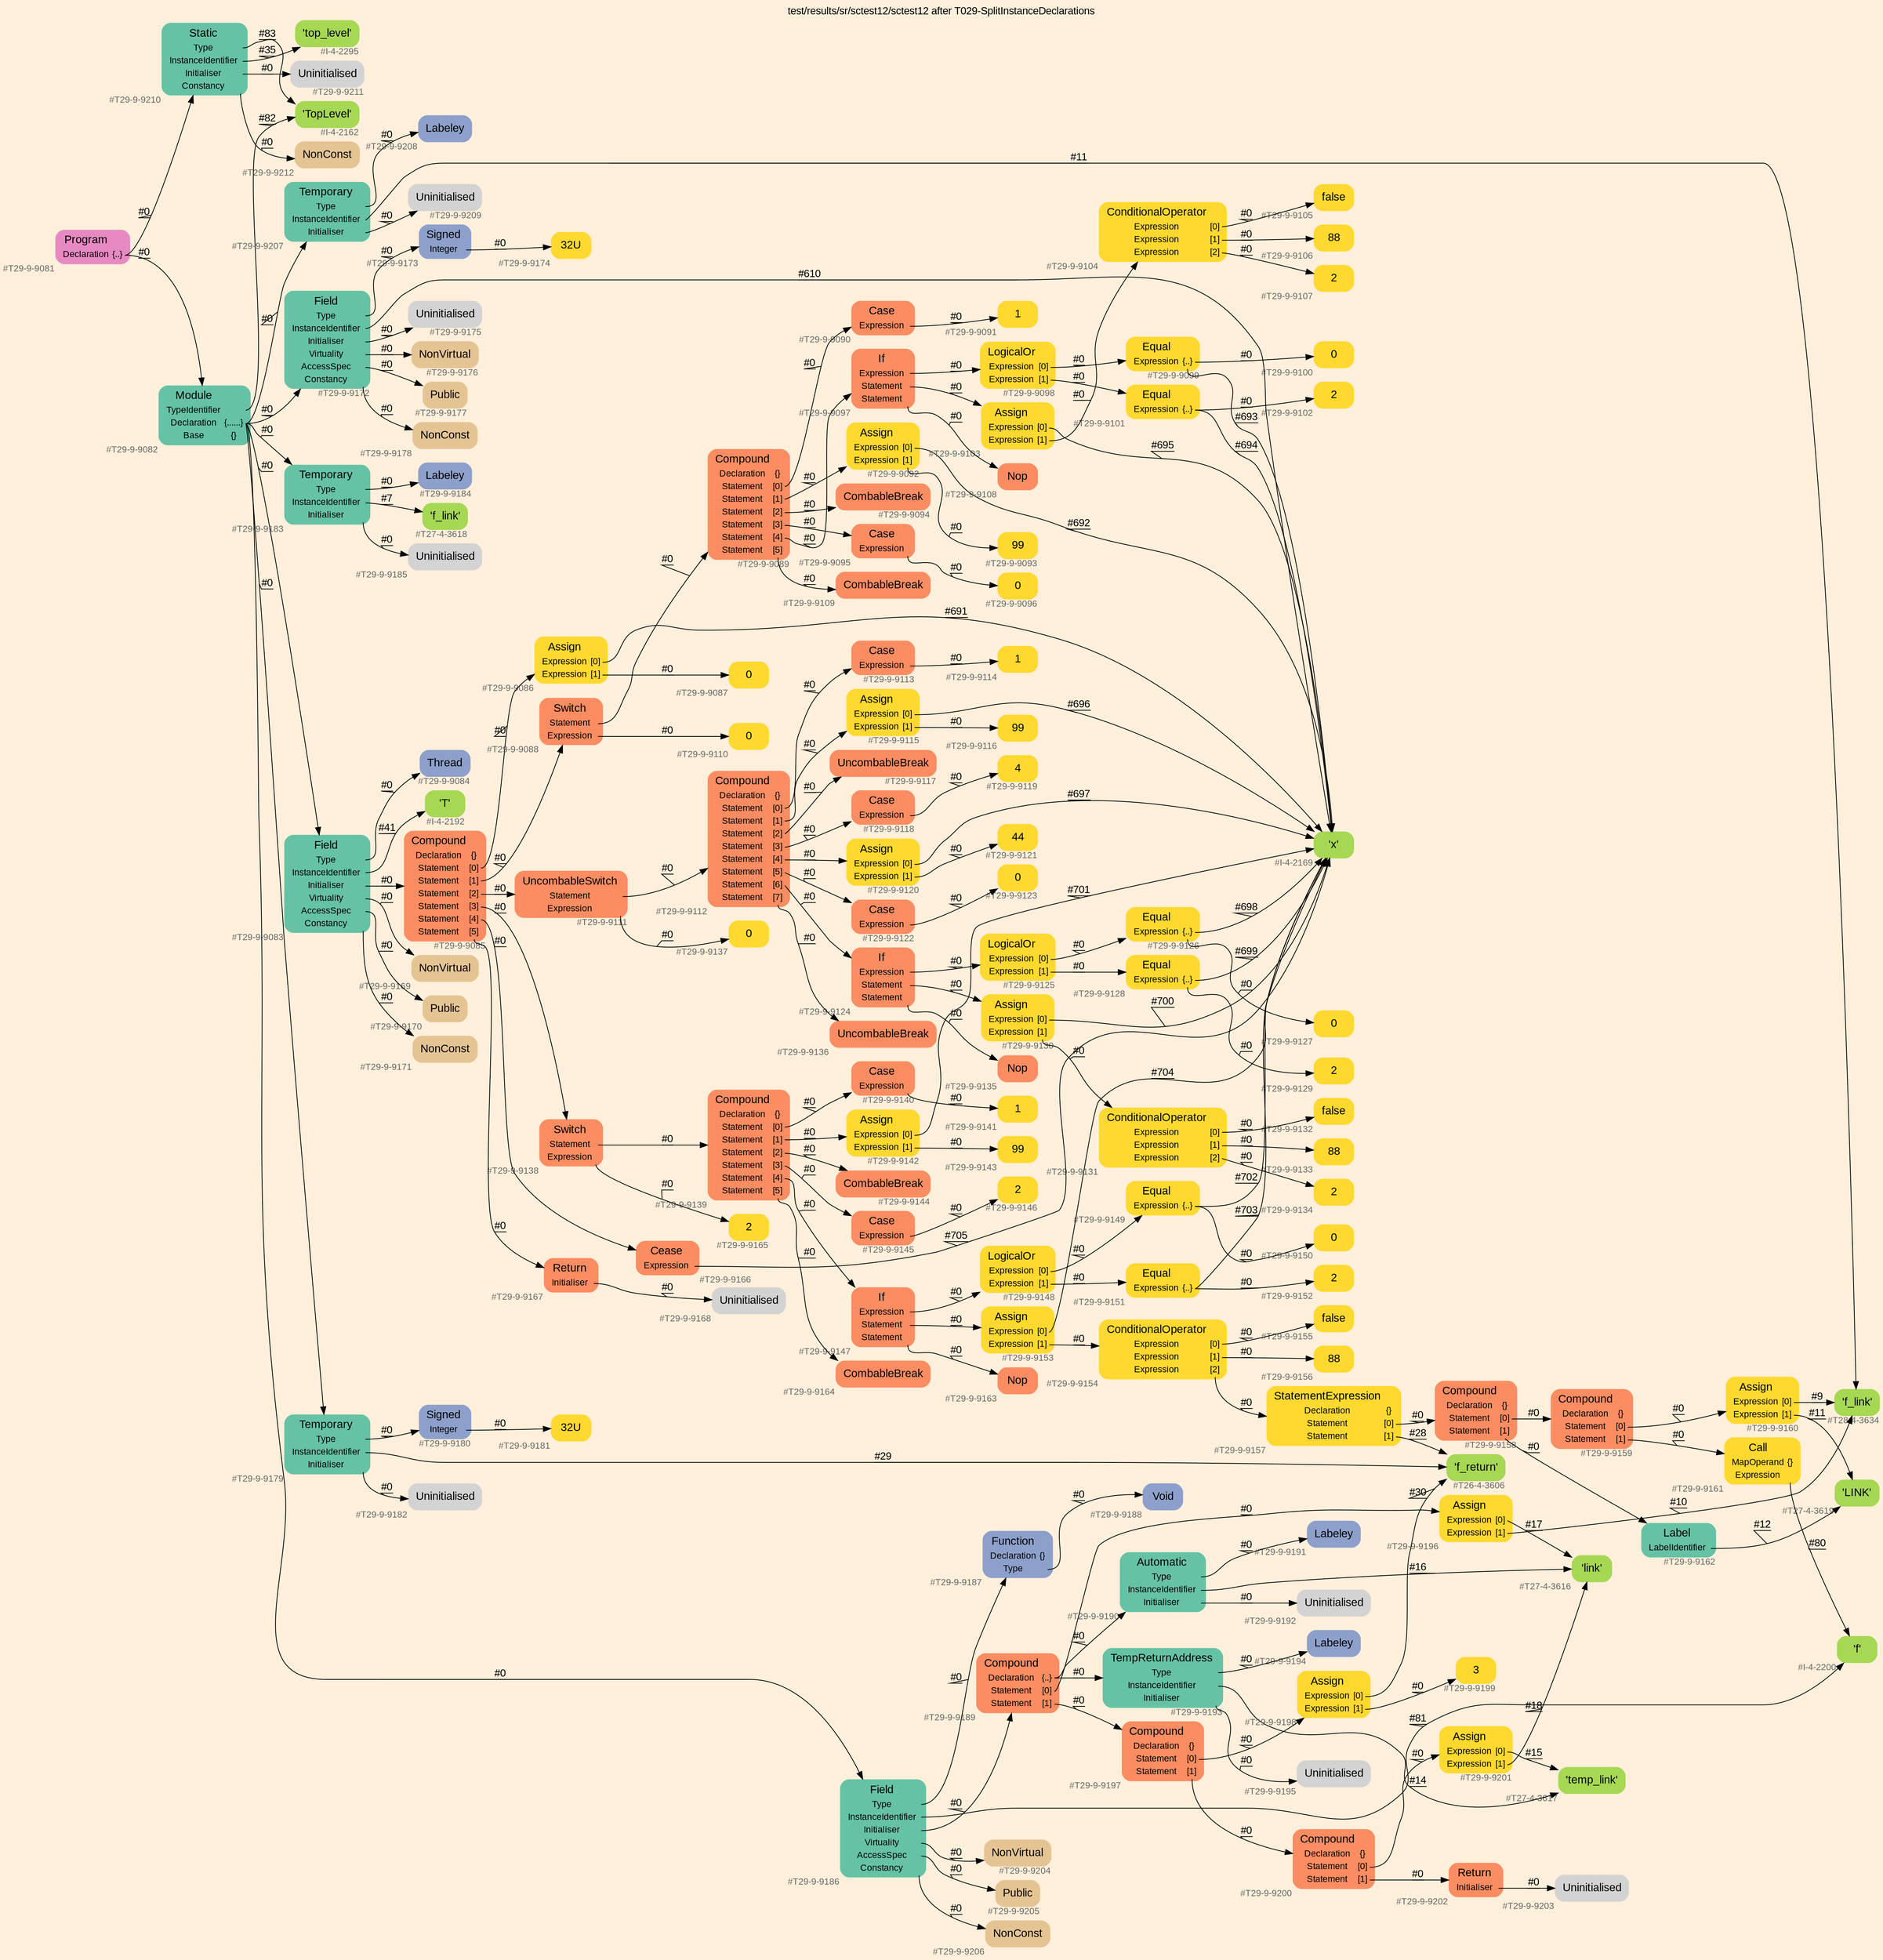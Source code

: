 digraph "test/results/sr/sctest12/sctest12 after T029-SplitInstanceDeclarations" {
label = "test/results/sr/sctest12/sctest12 after T029-SplitInstanceDeclarations"
labelloc = t
graph [
    rankdir = "LR"
    ranksep = 0.3
    bgcolor = antiquewhite1
    color = black
    fontcolor = black
    fontname = "Arial"
];
node [
    fontname = "Arial"
];
edge [
    fontname = "Arial"
];

// -------------------- node figure --------------------
// -------- block #T29-9-9081 ----------
"#T29-9-9081" [
    fillcolor = "/set28/4"
    xlabel = "#T29-9-9081"
    fontsize = "12"
    fontcolor = grey40
    shape = "plaintext"
    label = <<TABLE BORDER="0" CELLBORDER="0" CELLSPACING="0">
     <TR><TD><FONT COLOR="black" POINT-SIZE="15">Program</FONT></TD></TR>
     <TR><TD><FONT COLOR="black" POINT-SIZE="12">Declaration</FONT></TD><TD PORT="port0"><FONT COLOR="black" POINT-SIZE="12">{..}</FONT></TD></TR>
    </TABLE>>
    style = "rounded,filled"
];

// -------- block #T29-9-9082 ----------
"#T29-9-9082" [
    fillcolor = "/set28/1"
    xlabel = "#T29-9-9082"
    fontsize = "12"
    fontcolor = grey40
    shape = "plaintext"
    label = <<TABLE BORDER="0" CELLBORDER="0" CELLSPACING="0">
     <TR><TD><FONT COLOR="black" POINT-SIZE="15">Module</FONT></TD></TR>
     <TR><TD><FONT COLOR="black" POINT-SIZE="12">TypeIdentifier</FONT></TD><TD PORT="port0"></TD></TR>
     <TR><TD><FONT COLOR="black" POINT-SIZE="12">Declaration</FONT></TD><TD PORT="port1"><FONT COLOR="black" POINT-SIZE="12">{......}</FONT></TD></TR>
     <TR><TD><FONT COLOR="black" POINT-SIZE="12">Base</FONT></TD><TD PORT="port2"><FONT COLOR="black" POINT-SIZE="12">{}</FONT></TD></TR>
    </TABLE>>
    style = "rounded,filled"
];

// -------- block #I-4-2162 ----------
"#I-4-2162" [
    fillcolor = "/set28/5"
    xlabel = "#I-4-2162"
    fontsize = "12"
    fontcolor = grey40
    shape = "plaintext"
    label = <<TABLE BORDER="0" CELLBORDER="0" CELLSPACING="0">
     <TR><TD><FONT COLOR="black" POINT-SIZE="15">'TopLevel'</FONT></TD></TR>
    </TABLE>>
    style = "rounded,filled"
];

// -------- block #T29-9-9083 ----------
"#T29-9-9083" [
    fillcolor = "/set28/1"
    xlabel = "#T29-9-9083"
    fontsize = "12"
    fontcolor = grey40
    shape = "plaintext"
    label = <<TABLE BORDER="0" CELLBORDER="0" CELLSPACING="0">
     <TR><TD><FONT COLOR="black" POINT-SIZE="15">Field</FONT></TD></TR>
     <TR><TD><FONT COLOR="black" POINT-SIZE="12">Type</FONT></TD><TD PORT="port0"></TD></TR>
     <TR><TD><FONT COLOR="black" POINT-SIZE="12">InstanceIdentifier</FONT></TD><TD PORT="port1"></TD></TR>
     <TR><TD><FONT COLOR="black" POINT-SIZE="12">Initialiser</FONT></TD><TD PORT="port2"></TD></TR>
     <TR><TD><FONT COLOR="black" POINT-SIZE="12">Virtuality</FONT></TD><TD PORT="port3"></TD></TR>
     <TR><TD><FONT COLOR="black" POINT-SIZE="12">AccessSpec</FONT></TD><TD PORT="port4"></TD></TR>
     <TR><TD><FONT COLOR="black" POINT-SIZE="12">Constancy</FONT></TD><TD PORT="port5"></TD></TR>
    </TABLE>>
    style = "rounded,filled"
];

// -------- block #T29-9-9084 ----------
"#T29-9-9084" [
    fillcolor = "/set28/3"
    xlabel = "#T29-9-9084"
    fontsize = "12"
    fontcolor = grey40
    shape = "plaintext"
    label = <<TABLE BORDER="0" CELLBORDER="0" CELLSPACING="0">
     <TR><TD><FONT COLOR="black" POINT-SIZE="15">Thread</FONT></TD></TR>
    </TABLE>>
    style = "rounded,filled"
];

// -------- block #I-4-2192 ----------
"#I-4-2192" [
    fillcolor = "/set28/5"
    xlabel = "#I-4-2192"
    fontsize = "12"
    fontcolor = grey40
    shape = "plaintext"
    label = <<TABLE BORDER="0" CELLBORDER="0" CELLSPACING="0">
     <TR><TD><FONT COLOR="black" POINT-SIZE="15">'T'</FONT></TD></TR>
    </TABLE>>
    style = "rounded,filled"
];

// -------- block #T29-9-9085 ----------
"#T29-9-9085" [
    fillcolor = "/set28/2"
    xlabel = "#T29-9-9085"
    fontsize = "12"
    fontcolor = grey40
    shape = "plaintext"
    label = <<TABLE BORDER="0" CELLBORDER="0" CELLSPACING="0">
     <TR><TD><FONT COLOR="black" POINT-SIZE="15">Compound</FONT></TD></TR>
     <TR><TD><FONT COLOR="black" POINT-SIZE="12">Declaration</FONT></TD><TD PORT="port0"><FONT COLOR="black" POINT-SIZE="12">{}</FONT></TD></TR>
     <TR><TD><FONT COLOR="black" POINT-SIZE="12">Statement</FONT></TD><TD PORT="port1"><FONT COLOR="black" POINT-SIZE="12">[0]</FONT></TD></TR>
     <TR><TD><FONT COLOR="black" POINT-SIZE="12">Statement</FONT></TD><TD PORT="port2"><FONT COLOR="black" POINT-SIZE="12">[1]</FONT></TD></TR>
     <TR><TD><FONT COLOR="black" POINT-SIZE="12">Statement</FONT></TD><TD PORT="port3"><FONT COLOR="black" POINT-SIZE="12">[2]</FONT></TD></TR>
     <TR><TD><FONT COLOR="black" POINT-SIZE="12">Statement</FONT></TD><TD PORT="port4"><FONT COLOR="black" POINT-SIZE="12">[3]</FONT></TD></TR>
     <TR><TD><FONT COLOR="black" POINT-SIZE="12">Statement</FONT></TD><TD PORT="port5"><FONT COLOR="black" POINT-SIZE="12">[4]</FONT></TD></TR>
     <TR><TD><FONT COLOR="black" POINT-SIZE="12">Statement</FONT></TD><TD PORT="port6"><FONT COLOR="black" POINT-SIZE="12">[5]</FONT></TD></TR>
    </TABLE>>
    style = "rounded,filled"
];

// -------- block #T29-9-9086 ----------
"#T29-9-9086" [
    fillcolor = "/set28/6"
    xlabel = "#T29-9-9086"
    fontsize = "12"
    fontcolor = grey40
    shape = "plaintext"
    label = <<TABLE BORDER="0" CELLBORDER="0" CELLSPACING="0">
     <TR><TD><FONT COLOR="black" POINT-SIZE="15">Assign</FONT></TD></TR>
     <TR><TD><FONT COLOR="black" POINT-SIZE="12">Expression</FONT></TD><TD PORT="port0"><FONT COLOR="black" POINT-SIZE="12">[0]</FONT></TD></TR>
     <TR><TD><FONT COLOR="black" POINT-SIZE="12">Expression</FONT></TD><TD PORT="port1"><FONT COLOR="black" POINT-SIZE="12">[1]</FONT></TD></TR>
    </TABLE>>
    style = "rounded,filled"
];

// -------- block #I-4-2169 ----------
"#I-4-2169" [
    fillcolor = "/set28/5"
    xlabel = "#I-4-2169"
    fontsize = "12"
    fontcolor = grey40
    shape = "plaintext"
    label = <<TABLE BORDER="0" CELLBORDER="0" CELLSPACING="0">
     <TR><TD><FONT COLOR="black" POINT-SIZE="15">'x'</FONT></TD></TR>
    </TABLE>>
    style = "rounded,filled"
];

// -------- block #T29-9-9087 ----------
"#T29-9-9087" [
    fillcolor = "/set28/6"
    xlabel = "#T29-9-9087"
    fontsize = "12"
    fontcolor = grey40
    shape = "plaintext"
    label = <<TABLE BORDER="0" CELLBORDER="0" CELLSPACING="0">
     <TR><TD><FONT COLOR="black" POINT-SIZE="15">0</FONT></TD></TR>
    </TABLE>>
    style = "rounded,filled"
];

// -------- block #T29-9-9088 ----------
"#T29-9-9088" [
    fillcolor = "/set28/2"
    xlabel = "#T29-9-9088"
    fontsize = "12"
    fontcolor = grey40
    shape = "plaintext"
    label = <<TABLE BORDER="0" CELLBORDER="0" CELLSPACING="0">
     <TR><TD><FONT COLOR="black" POINT-SIZE="15">Switch</FONT></TD></TR>
     <TR><TD><FONT COLOR="black" POINT-SIZE="12">Statement</FONT></TD><TD PORT="port0"></TD></TR>
     <TR><TD><FONT COLOR="black" POINT-SIZE="12">Expression</FONT></TD><TD PORT="port1"></TD></TR>
    </TABLE>>
    style = "rounded,filled"
];

// -------- block #T29-9-9089 ----------
"#T29-9-9089" [
    fillcolor = "/set28/2"
    xlabel = "#T29-9-9089"
    fontsize = "12"
    fontcolor = grey40
    shape = "plaintext"
    label = <<TABLE BORDER="0" CELLBORDER="0" CELLSPACING="0">
     <TR><TD><FONT COLOR="black" POINT-SIZE="15">Compound</FONT></TD></TR>
     <TR><TD><FONT COLOR="black" POINT-SIZE="12">Declaration</FONT></TD><TD PORT="port0"><FONT COLOR="black" POINT-SIZE="12">{}</FONT></TD></TR>
     <TR><TD><FONT COLOR="black" POINT-SIZE="12">Statement</FONT></TD><TD PORT="port1"><FONT COLOR="black" POINT-SIZE="12">[0]</FONT></TD></TR>
     <TR><TD><FONT COLOR="black" POINT-SIZE="12">Statement</FONT></TD><TD PORT="port2"><FONT COLOR="black" POINT-SIZE="12">[1]</FONT></TD></TR>
     <TR><TD><FONT COLOR="black" POINT-SIZE="12">Statement</FONT></TD><TD PORT="port3"><FONT COLOR="black" POINT-SIZE="12">[2]</FONT></TD></TR>
     <TR><TD><FONT COLOR="black" POINT-SIZE="12">Statement</FONT></TD><TD PORT="port4"><FONT COLOR="black" POINT-SIZE="12">[3]</FONT></TD></TR>
     <TR><TD><FONT COLOR="black" POINT-SIZE="12">Statement</FONT></TD><TD PORT="port5"><FONT COLOR="black" POINT-SIZE="12">[4]</FONT></TD></TR>
     <TR><TD><FONT COLOR="black" POINT-SIZE="12">Statement</FONT></TD><TD PORT="port6"><FONT COLOR="black" POINT-SIZE="12">[5]</FONT></TD></TR>
    </TABLE>>
    style = "rounded,filled"
];

// -------- block #T29-9-9090 ----------
"#T29-9-9090" [
    fillcolor = "/set28/2"
    xlabel = "#T29-9-9090"
    fontsize = "12"
    fontcolor = grey40
    shape = "plaintext"
    label = <<TABLE BORDER="0" CELLBORDER="0" CELLSPACING="0">
     <TR><TD><FONT COLOR="black" POINT-SIZE="15">Case</FONT></TD></TR>
     <TR><TD><FONT COLOR="black" POINT-SIZE="12">Expression</FONT></TD><TD PORT="port0"></TD></TR>
    </TABLE>>
    style = "rounded,filled"
];

// -------- block #T29-9-9091 ----------
"#T29-9-9091" [
    fillcolor = "/set28/6"
    xlabel = "#T29-9-9091"
    fontsize = "12"
    fontcolor = grey40
    shape = "plaintext"
    label = <<TABLE BORDER="0" CELLBORDER="0" CELLSPACING="0">
     <TR><TD><FONT COLOR="black" POINT-SIZE="15">1</FONT></TD></TR>
    </TABLE>>
    style = "rounded,filled"
];

// -------- block #T29-9-9092 ----------
"#T29-9-9092" [
    fillcolor = "/set28/6"
    xlabel = "#T29-9-9092"
    fontsize = "12"
    fontcolor = grey40
    shape = "plaintext"
    label = <<TABLE BORDER="0" CELLBORDER="0" CELLSPACING="0">
     <TR><TD><FONT COLOR="black" POINT-SIZE="15">Assign</FONT></TD></TR>
     <TR><TD><FONT COLOR="black" POINT-SIZE="12">Expression</FONT></TD><TD PORT="port0"><FONT COLOR="black" POINT-SIZE="12">[0]</FONT></TD></TR>
     <TR><TD><FONT COLOR="black" POINT-SIZE="12">Expression</FONT></TD><TD PORT="port1"><FONT COLOR="black" POINT-SIZE="12">[1]</FONT></TD></TR>
    </TABLE>>
    style = "rounded,filled"
];

// -------- block #T29-9-9093 ----------
"#T29-9-9093" [
    fillcolor = "/set28/6"
    xlabel = "#T29-9-9093"
    fontsize = "12"
    fontcolor = grey40
    shape = "plaintext"
    label = <<TABLE BORDER="0" CELLBORDER="0" CELLSPACING="0">
     <TR><TD><FONT COLOR="black" POINT-SIZE="15">99</FONT></TD></TR>
    </TABLE>>
    style = "rounded,filled"
];

// -------- block #T29-9-9094 ----------
"#T29-9-9094" [
    fillcolor = "/set28/2"
    xlabel = "#T29-9-9094"
    fontsize = "12"
    fontcolor = grey40
    shape = "plaintext"
    label = <<TABLE BORDER="0" CELLBORDER="0" CELLSPACING="0">
     <TR><TD><FONT COLOR="black" POINT-SIZE="15">CombableBreak</FONT></TD></TR>
    </TABLE>>
    style = "rounded,filled"
];

// -------- block #T29-9-9095 ----------
"#T29-9-9095" [
    fillcolor = "/set28/2"
    xlabel = "#T29-9-9095"
    fontsize = "12"
    fontcolor = grey40
    shape = "plaintext"
    label = <<TABLE BORDER="0" CELLBORDER="0" CELLSPACING="0">
     <TR><TD><FONT COLOR="black" POINT-SIZE="15">Case</FONT></TD></TR>
     <TR><TD><FONT COLOR="black" POINT-SIZE="12">Expression</FONT></TD><TD PORT="port0"></TD></TR>
    </TABLE>>
    style = "rounded,filled"
];

// -------- block #T29-9-9096 ----------
"#T29-9-9096" [
    fillcolor = "/set28/6"
    xlabel = "#T29-9-9096"
    fontsize = "12"
    fontcolor = grey40
    shape = "plaintext"
    label = <<TABLE BORDER="0" CELLBORDER="0" CELLSPACING="0">
     <TR><TD><FONT COLOR="black" POINT-SIZE="15">0</FONT></TD></TR>
    </TABLE>>
    style = "rounded,filled"
];

// -------- block #T29-9-9097 ----------
"#T29-9-9097" [
    fillcolor = "/set28/2"
    xlabel = "#T29-9-9097"
    fontsize = "12"
    fontcolor = grey40
    shape = "plaintext"
    label = <<TABLE BORDER="0" CELLBORDER="0" CELLSPACING="0">
     <TR><TD><FONT COLOR="black" POINT-SIZE="15">If</FONT></TD></TR>
     <TR><TD><FONT COLOR="black" POINT-SIZE="12">Expression</FONT></TD><TD PORT="port0"></TD></TR>
     <TR><TD><FONT COLOR="black" POINT-SIZE="12">Statement</FONT></TD><TD PORT="port1"></TD></TR>
     <TR><TD><FONT COLOR="black" POINT-SIZE="12">Statement</FONT></TD><TD PORT="port2"></TD></TR>
    </TABLE>>
    style = "rounded,filled"
];

// -------- block #T29-9-9098 ----------
"#T29-9-9098" [
    fillcolor = "/set28/6"
    xlabel = "#T29-9-9098"
    fontsize = "12"
    fontcolor = grey40
    shape = "plaintext"
    label = <<TABLE BORDER="0" CELLBORDER="0" CELLSPACING="0">
     <TR><TD><FONT COLOR="black" POINT-SIZE="15">LogicalOr</FONT></TD></TR>
     <TR><TD><FONT COLOR="black" POINT-SIZE="12">Expression</FONT></TD><TD PORT="port0"><FONT COLOR="black" POINT-SIZE="12">[0]</FONT></TD></TR>
     <TR><TD><FONT COLOR="black" POINT-SIZE="12">Expression</FONT></TD><TD PORT="port1"><FONT COLOR="black" POINT-SIZE="12">[1]</FONT></TD></TR>
    </TABLE>>
    style = "rounded,filled"
];

// -------- block #T29-9-9099 ----------
"#T29-9-9099" [
    fillcolor = "/set28/6"
    xlabel = "#T29-9-9099"
    fontsize = "12"
    fontcolor = grey40
    shape = "plaintext"
    label = <<TABLE BORDER="0" CELLBORDER="0" CELLSPACING="0">
     <TR><TD><FONT COLOR="black" POINT-SIZE="15">Equal</FONT></TD></TR>
     <TR><TD><FONT COLOR="black" POINT-SIZE="12">Expression</FONT></TD><TD PORT="port0"><FONT COLOR="black" POINT-SIZE="12">{..}</FONT></TD></TR>
    </TABLE>>
    style = "rounded,filled"
];

// -------- block #T29-9-9100 ----------
"#T29-9-9100" [
    fillcolor = "/set28/6"
    xlabel = "#T29-9-9100"
    fontsize = "12"
    fontcolor = grey40
    shape = "plaintext"
    label = <<TABLE BORDER="0" CELLBORDER="0" CELLSPACING="0">
     <TR><TD><FONT COLOR="black" POINT-SIZE="15">0</FONT></TD></TR>
    </TABLE>>
    style = "rounded,filled"
];

// -------- block #T29-9-9101 ----------
"#T29-9-9101" [
    fillcolor = "/set28/6"
    xlabel = "#T29-9-9101"
    fontsize = "12"
    fontcolor = grey40
    shape = "plaintext"
    label = <<TABLE BORDER="0" CELLBORDER="0" CELLSPACING="0">
     <TR><TD><FONT COLOR="black" POINT-SIZE="15">Equal</FONT></TD></TR>
     <TR><TD><FONT COLOR="black" POINT-SIZE="12">Expression</FONT></TD><TD PORT="port0"><FONT COLOR="black" POINT-SIZE="12">{..}</FONT></TD></TR>
    </TABLE>>
    style = "rounded,filled"
];

// -------- block #T29-9-9102 ----------
"#T29-9-9102" [
    fillcolor = "/set28/6"
    xlabel = "#T29-9-9102"
    fontsize = "12"
    fontcolor = grey40
    shape = "plaintext"
    label = <<TABLE BORDER="0" CELLBORDER="0" CELLSPACING="0">
     <TR><TD><FONT COLOR="black" POINT-SIZE="15">2</FONT></TD></TR>
    </TABLE>>
    style = "rounded,filled"
];

// -------- block #T29-9-9103 ----------
"#T29-9-9103" [
    fillcolor = "/set28/6"
    xlabel = "#T29-9-9103"
    fontsize = "12"
    fontcolor = grey40
    shape = "plaintext"
    label = <<TABLE BORDER="0" CELLBORDER="0" CELLSPACING="0">
     <TR><TD><FONT COLOR="black" POINT-SIZE="15">Assign</FONT></TD></TR>
     <TR><TD><FONT COLOR="black" POINT-SIZE="12">Expression</FONT></TD><TD PORT="port0"><FONT COLOR="black" POINT-SIZE="12">[0]</FONT></TD></TR>
     <TR><TD><FONT COLOR="black" POINT-SIZE="12">Expression</FONT></TD><TD PORT="port1"><FONT COLOR="black" POINT-SIZE="12">[1]</FONT></TD></TR>
    </TABLE>>
    style = "rounded,filled"
];

// -------- block #T29-9-9104 ----------
"#T29-9-9104" [
    fillcolor = "/set28/6"
    xlabel = "#T29-9-9104"
    fontsize = "12"
    fontcolor = grey40
    shape = "plaintext"
    label = <<TABLE BORDER="0" CELLBORDER="0" CELLSPACING="0">
     <TR><TD><FONT COLOR="black" POINT-SIZE="15">ConditionalOperator</FONT></TD></TR>
     <TR><TD><FONT COLOR="black" POINT-SIZE="12">Expression</FONT></TD><TD PORT="port0"><FONT COLOR="black" POINT-SIZE="12">[0]</FONT></TD></TR>
     <TR><TD><FONT COLOR="black" POINT-SIZE="12">Expression</FONT></TD><TD PORT="port1"><FONT COLOR="black" POINT-SIZE="12">[1]</FONT></TD></TR>
     <TR><TD><FONT COLOR="black" POINT-SIZE="12">Expression</FONT></TD><TD PORT="port2"><FONT COLOR="black" POINT-SIZE="12">[2]</FONT></TD></TR>
    </TABLE>>
    style = "rounded,filled"
];

// -------- block #T29-9-9105 ----------
"#T29-9-9105" [
    fillcolor = "/set28/6"
    xlabel = "#T29-9-9105"
    fontsize = "12"
    fontcolor = grey40
    shape = "plaintext"
    label = <<TABLE BORDER="0" CELLBORDER="0" CELLSPACING="0">
     <TR><TD><FONT COLOR="black" POINT-SIZE="15">false</FONT></TD></TR>
    </TABLE>>
    style = "rounded,filled"
];

// -------- block #T29-9-9106 ----------
"#T29-9-9106" [
    fillcolor = "/set28/6"
    xlabel = "#T29-9-9106"
    fontsize = "12"
    fontcolor = grey40
    shape = "plaintext"
    label = <<TABLE BORDER="0" CELLBORDER="0" CELLSPACING="0">
     <TR><TD><FONT COLOR="black" POINT-SIZE="15">88</FONT></TD></TR>
    </TABLE>>
    style = "rounded,filled"
];

// -------- block #T29-9-9107 ----------
"#T29-9-9107" [
    fillcolor = "/set28/6"
    xlabel = "#T29-9-9107"
    fontsize = "12"
    fontcolor = grey40
    shape = "plaintext"
    label = <<TABLE BORDER="0" CELLBORDER="0" CELLSPACING="0">
     <TR><TD><FONT COLOR="black" POINT-SIZE="15">2</FONT></TD></TR>
    </TABLE>>
    style = "rounded,filled"
];

// -------- block #T29-9-9108 ----------
"#T29-9-9108" [
    fillcolor = "/set28/2"
    xlabel = "#T29-9-9108"
    fontsize = "12"
    fontcolor = grey40
    shape = "plaintext"
    label = <<TABLE BORDER="0" CELLBORDER="0" CELLSPACING="0">
     <TR><TD><FONT COLOR="black" POINT-SIZE="15">Nop</FONT></TD></TR>
    </TABLE>>
    style = "rounded,filled"
];

// -------- block #T29-9-9109 ----------
"#T29-9-9109" [
    fillcolor = "/set28/2"
    xlabel = "#T29-9-9109"
    fontsize = "12"
    fontcolor = grey40
    shape = "plaintext"
    label = <<TABLE BORDER="0" CELLBORDER="0" CELLSPACING="0">
     <TR><TD><FONT COLOR="black" POINT-SIZE="15">CombableBreak</FONT></TD></TR>
    </TABLE>>
    style = "rounded,filled"
];

// -------- block #T29-9-9110 ----------
"#T29-9-9110" [
    fillcolor = "/set28/6"
    xlabel = "#T29-9-9110"
    fontsize = "12"
    fontcolor = grey40
    shape = "plaintext"
    label = <<TABLE BORDER="0" CELLBORDER="0" CELLSPACING="0">
     <TR><TD><FONT COLOR="black" POINT-SIZE="15">0</FONT></TD></TR>
    </TABLE>>
    style = "rounded,filled"
];

// -------- block #T29-9-9111 ----------
"#T29-9-9111" [
    fillcolor = "/set28/2"
    xlabel = "#T29-9-9111"
    fontsize = "12"
    fontcolor = grey40
    shape = "plaintext"
    label = <<TABLE BORDER="0" CELLBORDER="0" CELLSPACING="0">
     <TR><TD><FONT COLOR="black" POINT-SIZE="15">UncombableSwitch</FONT></TD></TR>
     <TR><TD><FONT COLOR="black" POINT-SIZE="12">Statement</FONT></TD><TD PORT="port0"></TD></TR>
     <TR><TD><FONT COLOR="black" POINT-SIZE="12">Expression</FONT></TD><TD PORT="port1"></TD></TR>
    </TABLE>>
    style = "rounded,filled"
];

// -------- block #T29-9-9112 ----------
"#T29-9-9112" [
    fillcolor = "/set28/2"
    xlabel = "#T29-9-9112"
    fontsize = "12"
    fontcolor = grey40
    shape = "plaintext"
    label = <<TABLE BORDER="0" CELLBORDER="0" CELLSPACING="0">
     <TR><TD><FONT COLOR="black" POINT-SIZE="15">Compound</FONT></TD></TR>
     <TR><TD><FONT COLOR="black" POINT-SIZE="12">Declaration</FONT></TD><TD PORT="port0"><FONT COLOR="black" POINT-SIZE="12">{}</FONT></TD></TR>
     <TR><TD><FONT COLOR="black" POINT-SIZE="12">Statement</FONT></TD><TD PORT="port1"><FONT COLOR="black" POINT-SIZE="12">[0]</FONT></TD></TR>
     <TR><TD><FONT COLOR="black" POINT-SIZE="12">Statement</FONT></TD><TD PORT="port2"><FONT COLOR="black" POINT-SIZE="12">[1]</FONT></TD></TR>
     <TR><TD><FONT COLOR="black" POINT-SIZE="12">Statement</FONT></TD><TD PORT="port3"><FONT COLOR="black" POINT-SIZE="12">[2]</FONT></TD></TR>
     <TR><TD><FONT COLOR="black" POINT-SIZE="12">Statement</FONT></TD><TD PORT="port4"><FONT COLOR="black" POINT-SIZE="12">[3]</FONT></TD></TR>
     <TR><TD><FONT COLOR="black" POINT-SIZE="12">Statement</FONT></TD><TD PORT="port5"><FONT COLOR="black" POINT-SIZE="12">[4]</FONT></TD></TR>
     <TR><TD><FONT COLOR="black" POINT-SIZE="12">Statement</FONT></TD><TD PORT="port6"><FONT COLOR="black" POINT-SIZE="12">[5]</FONT></TD></TR>
     <TR><TD><FONT COLOR="black" POINT-SIZE="12">Statement</FONT></TD><TD PORT="port7"><FONT COLOR="black" POINT-SIZE="12">[6]</FONT></TD></TR>
     <TR><TD><FONT COLOR="black" POINT-SIZE="12">Statement</FONT></TD><TD PORT="port8"><FONT COLOR="black" POINT-SIZE="12">[7]</FONT></TD></TR>
    </TABLE>>
    style = "rounded,filled"
];

// -------- block #T29-9-9113 ----------
"#T29-9-9113" [
    fillcolor = "/set28/2"
    xlabel = "#T29-9-9113"
    fontsize = "12"
    fontcolor = grey40
    shape = "plaintext"
    label = <<TABLE BORDER="0" CELLBORDER="0" CELLSPACING="0">
     <TR><TD><FONT COLOR="black" POINT-SIZE="15">Case</FONT></TD></TR>
     <TR><TD><FONT COLOR="black" POINT-SIZE="12">Expression</FONT></TD><TD PORT="port0"></TD></TR>
    </TABLE>>
    style = "rounded,filled"
];

// -------- block #T29-9-9114 ----------
"#T29-9-9114" [
    fillcolor = "/set28/6"
    xlabel = "#T29-9-9114"
    fontsize = "12"
    fontcolor = grey40
    shape = "plaintext"
    label = <<TABLE BORDER="0" CELLBORDER="0" CELLSPACING="0">
     <TR><TD><FONT COLOR="black" POINT-SIZE="15">1</FONT></TD></TR>
    </TABLE>>
    style = "rounded,filled"
];

// -------- block #T29-9-9115 ----------
"#T29-9-9115" [
    fillcolor = "/set28/6"
    xlabel = "#T29-9-9115"
    fontsize = "12"
    fontcolor = grey40
    shape = "plaintext"
    label = <<TABLE BORDER="0" CELLBORDER="0" CELLSPACING="0">
     <TR><TD><FONT COLOR="black" POINT-SIZE="15">Assign</FONT></TD></TR>
     <TR><TD><FONT COLOR="black" POINT-SIZE="12">Expression</FONT></TD><TD PORT="port0"><FONT COLOR="black" POINT-SIZE="12">[0]</FONT></TD></TR>
     <TR><TD><FONT COLOR="black" POINT-SIZE="12">Expression</FONT></TD><TD PORT="port1"><FONT COLOR="black" POINT-SIZE="12">[1]</FONT></TD></TR>
    </TABLE>>
    style = "rounded,filled"
];

// -------- block #T29-9-9116 ----------
"#T29-9-9116" [
    fillcolor = "/set28/6"
    xlabel = "#T29-9-9116"
    fontsize = "12"
    fontcolor = grey40
    shape = "plaintext"
    label = <<TABLE BORDER="0" CELLBORDER="0" CELLSPACING="0">
     <TR><TD><FONT COLOR="black" POINT-SIZE="15">99</FONT></TD></TR>
    </TABLE>>
    style = "rounded,filled"
];

// -------- block #T29-9-9117 ----------
"#T29-9-9117" [
    fillcolor = "/set28/2"
    xlabel = "#T29-9-9117"
    fontsize = "12"
    fontcolor = grey40
    shape = "plaintext"
    label = <<TABLE BORDER="0" CELLBORDER="0" CELLSPACING="0">
     <TR><TD><FONT COLOR="black" POINT-SIZE="15">UncombableBreak</FONT></TD></TR>
    </TABLE>>
    style = "rounded,filled"
];

// -------- block #T29-9-9118 ----------
"#T29-9-9118" [
    fillcolor = "/set28/2"
    xlabel = "#T29-9-9118"
    fontsize = "12"
    fontcolor = grey40
    shape = "plaintext"
    label = <<TABLE BORDER="0" CELLBORDER="0" CELLSPACING="0">
     <TR><TD><FONT COLOR="black" POINT-SIZE="15">Case</FONT></TD></TR>
     <TR><TD><FONT COLOR="black" POINT-SIZE="12">Expression</FONT></TD><TD PORT="port0"></TD></TR>
    </TABLE>>
    style = "rounded,filled"
];

// -------- block #T29-9-9119 ----------
"#T29-9-9119" [
    fillcolor = "/set28/6"
    xlabel = "#T29-9-9119"
    fontsize = "12"
    fontcolor = grey40
    shape = "plaintext"
    label = <<TABLE BORDER="0" CELLBORDER="0" CELLSPACING="0">
     <TR><TD><FONT COLOR="black" POINT-SIZE="15">4</FONT></TD></TR>
    </TABLE>>
    style = "rounded,filled"
];

// -------- block #T29-9-9120 ----------
"#T29-9-9120" [
    fillcolor = "/set28/6"
    xlabel = "#T29-9-9120"
    fontsize = "12"
    fontcolor = grey40
    shape = "plaintext"
    label = <<TABLE BORDER="0" CELLBORDER="0" CELLSPACING="0">
     <TR><TD><FONT COLOR="black" POINT-SIZE="15">Assign</FONT></TD></TR>
     <TR><TD><FONT COLOR="black" POINT-SIZE="12">Expression</FONT></TD><TD PORT="port0"><FONT COLOR="black" POINT-SIZE="12">[0]</FONT></TD></TR>
     <TR><TD><FONT COLOR="black" POINT-SIZE="12">Expression</FONT></TD><TD PORT="port1"><FONT COLOR="black" POINT-SIZE="12">[1]</FONT></TD></TR>
    </TABLE>>
    style = "rounded,filled"
];

// -------- block #T29-9-9121 ----------
"#T29-9-9121" [
    fillcolor = "/set28/6"
    xlabel = "#T29-9-9121"
    fontsize = "12"
    fontcolor = grey40
    shape = "plaintext"
    label = <<TABLE BORDER="0" CELLBORDER="0" CELLSPACING="0">
     <TR><TD><FONT COLOR="black" POINT-SIZE="15">44</FONT></TD></TR>
    </TABLE>>
    style = "rounded,filled"
];

// -------- block #T29-9-9122 ----------
"#T29-9-9122" [
    fillcolor = "/set28/2"
    xlabel = "#T29-9-9122"
    fontsize = "12"
    fontcolor = grey40
    shape = "plaintext"
    label = <<TABLE BORDER="0" CELLBORDER="0" CELLSPACING="0">
     <TR><TD><FONT COLOR="black" POINT-SIZE="15">Case</FONT></TD></TR>
     <TR><TD><FONT COLOR="black" POINT-SIZE="12">Expression</FONT></TD><TD PORT="port0"></TD></TR>
    </TABLE>>
    style = "rounded,filled"
];

// -------- block #T29-9-9123 ----------
"#T29-9-9123" [
    fillcolor = "/set28/6"
    xlabel = "#T29-9-9123"
    fontsize = "12"
    fontcolor = grey40
    shape = "plaintext"
    label = <<TABLE BORDER="0" CELLBORDER="0" CELLSPACING="0">
     <TR><TD><FONT COLOR="black" POINT-SIZE="15">0</FONT></TD></TR>
    </TABLE>>
    style = "rounded,filled"
];

// -------- block #T29-9-9124 ----------
"#T29-9-9124" [
    fillcolor = "/set28/2"
    xlabel = "#T29-9-9124"
    fontsize = "12"
    fontcolor = grey40
    shape = "plaintext"
    label = <<TABLE BORDER="0" CELLBORDER="0" CELLSPACING="0">
     <TR><TD><FONT COLOR="black" POINT-SIZE="15">If</FONT></TD></TR>
     <TR><TD><FONT COLOR="black" POINT-SIZE="12">Expression</FONT></TD><TD PORT="port0"></TD></TR>
     <TR><TD><FONT COLOR="black" POINT-SIZE="12">Statement</FONT></TD><TD PORT="port1"></TD></TR>
     <TR><TD><FONT COLOR="black" POINT-SIZE="12">Statement</FONT></TD><TD PORT="port2"></TD></TR>
    </TABLE>>
    style = "rounded,filled"
];

// -------- block #T29-9-9125 ----------
"#T29-9-9125" [
    fillcolor = "/set28/6"
    xlabel = "#T29-9-9125"
    fontsize = "12"
    fontcolor = grey40
    shape = "plaintext"
    label = <<TABLE BORDER="0" CELLBORDER="0" CELLSPACING="0">
     <TR><TD><FONT COLOR="black" POINT-SIZE="15">LogicalOr</FONT></TD></TR>
     <TR><TD><FONT COLOR="black" POINT-SIZE="12">Expression</FONT></TD><TD PORT="port0"><FONT COLOR="black" POINT-SIZE="12">[0]</FONT></TD></TR>
     <TR><TD><FONT COLOR="black" POINT-SIZE="12">Expression</FONT></TD><TD PORT="port1"><FONT COLOR="black" POINT-SIZE="12">[1]</FONT></TD></TR>
    </TABLE>>
    style = "rounded,filled"
];

// -------- block #T29-9-9126 ----------
"#T29-9-9126" [
    fillcolor = "/set28/6"
    xlabel = "#T29-9-9126"
    fontsize = "12"
    fontcolor = grey40
    shape = "plaintext"
    label = <<TABLE BORDER="0" CELLBORDER="0" CELLSPACING="0">
     <TR><TD><FONT COLOR="black" POINT-SIZE="15">Equal</FONT></TD></TR>
     <TR><TD><FONT COLOR="black" POINT-SIZE="12">Expression</FONT></TD><TD PORT="port0"><FONT COLOR="black" POINT-SIZE="12">{..}</FONT></TD></TR>
    </TABLE>>
    style = "rounded,filled"
];

// -------- block #T29-9-9127 ----------
"#T29-9-9127" [
    fillcolor = "/set28/6"
    xlabel = "#T29-9-9127"
    fontsize = "12"
    fontcolor = grey40
    shape = "plaintext"
    label = <<TABLE BORDER="0" CELLBORDER="0" CELLSPACING="0">
     <TR><TD><FONT COLOR="black" POINT-SIZE="15">0</FONT></TD></TR>
    </TABLE>>
    style = "rounded,filled"
];

// -------- block #T29-9-9128 ----------
"#T29-9-9128" [
    fillcolor = "/set28/6"
    xlabel = "#T29-9-9128"
    fontsize = "12"
    fontcolor = grey40
    shape = "plaintext"
    label = <<TABLE BORDER="0" CELLBORDER="0" CELLSPACING="0">
     <TR><TD><FONT COLOR="black" POINT-SIZE="15">Equal</FONT></TD></TR>
     <TR><TD><FONT COLOR="black" POINT-SIZE="12">Expression</FONT></TD><TD PORT="port0"><FONT COLOR="black" POINT-SIZE="12">{..}</FONT></TD></TR>
    </TABLE>>
    style = "rounded,filled"
];

// -------- block #T29-9-9129 ----------
"#T29-9-9129" [
    fillcolor = "/set28/6"
    xlabel = "#T29-9-9129"
    fontsize = "12"
    fontcolor = grey40
    shape = "plaintext"
    label = <<TABLE BORDER="0" CELLBORDER="0" CELLSPACING="0">
     <TR><TD><FONT COLOR="black" POINT-SIZE="15">2</FONT></TD></TR>
    </TABLE>>
    style = "rounded,filled"
];

// -------- block #T29-9-9130 ----------
"#T29-9-9130" [
    fillcolor = "/set28/6"
    xlabel = "#T29-9-9130"
    fontsize = "12"
    fontcolor = grey40
    shape = "plaintext"
    label = <<TABLE BORDER="0" CELLBORDER="0" CELLSPACING="0">
     <TR><TD><FONT COLOR="black" POINT-SIZE="15">Assign</FONT></TD></TR>
     <TR><TD><FONT COLOR="black" POINT-SIZE="12">Expression</FONT></TD><TD PORT="port0"><FONT COLOR="black" POINT-SIZE="12">[0]</FONT></TD></TR>
     <TR><TD><FONT COLOR="black" POINT-SIZE="12">Expression</FONT></TD><TD PORT="port1"><FONT COLOR="black" POINT-SIZE="12">[1]</FONT></TD></TR>
    </TABLE>>
    style = "rounded,filled"
];

// -------- block #T29-9-9131 ----------
"#T29-9-9131" [
    fillcolor = "/set28/6"
    xlabel = "#T29-9-9131"
    fontsize = "12"
    fontcolor = grey40
    shape = "plaintext"
    label = <<TABLE BORDER="0" CELLBORDER="0" CELLSPACING="0">
     <TR><TD><FONT COLOR="black" POINT-SIZE="15">ConditionalOperator</FONT></TD></TR>
     <TR><TD><FONT COLOR="black" POINT-SIZE="12">Expression</FONT></TD><TD PORT="port0"><FONT COLOR="black" POINT-SIZE="12">[0]</FONT></TD></TR>
     <TR><TD><FONT COLOR="black" POINT-SIZE="12">Expression</FONT></TD><TD PORT="port1"><FONT COLOR="black" POINT-SIZE="12">[1]</FONT></TD></TR>
     <TR><TD><FONT COLOR="black" POINT-SIZE="12">Expression</FONT></TD><TD PORT="port2"><FONT COLOR="black" POINT-SIZE="12">[2]</FONT></TD></TR>
    </TABLE>>
    style = "rounded,filled"
];

// -------- block #T29-9-9132 ----------
"#T29-9-9132" [
    fillcolor = "/set28/6"
    xlabel = "#T29-9-9132"
    fontsize = "12"
    fontcolor = grey40
    shape = "plaintext"
    label = <<TABLE BORDER="0" CELLBORDER="0" CELLSPACING="0">
     <TR><TD><FONT COLOR="black" POINT-SIZE="15">false</FONT></TD></TR>
    </TABLE>>
    style = "rounded,filled"
];

// -------- block #T29-9-9133 ----------
"#T29-9-9133" [
    fillcolor = "/set28/6"
    xlabel = "#T29-9-9133"
    fontsize = "12"
    fontcolor = grey40
    shape = "plaintext"
    label = <<TABLE BORDER="0" CELLBORDER="0" CELLSPACING="0">
     <TR><TD><FONT COLOR="black" POINT-SIZE="15">88</FONT></TD></TR>
    </TABLE>>
    style = "rounded,filled"
];

// -------- block #T29-9-9134 ----------
"#T29-9-9134" [
    fillcolor = "/set28/6"
    xlabel = "#T29-9-9134"
    fontsize = "12"
    fontcolor = grey40
    shape = "plaintext"
    label = <<TABLE BORDER="0" CELLBORDER="0" CELLSPACING="0">
     <TR><TD><FONT COLOR="black" POINT-SIZE="15">2</FONT></TD></TR>
    </TABLE>>
    style = "rounded,filled"
];

// -------- block #T29-9-9135 ----------
"#T29-9-9135" [
    fillcolor = "/set28/2"
    xlabel = "#T29-9-9135"
    fontsize = "12"
    fontcolor = grey40
    shape = "plaintext"
    label = <<TABLE BORDER="0" CELLBORDER="0" CELLSPACING="0">
     <TR><TD><FONT COLOR="black" POINT-SIZE="15">Nop</FONT></TD></TR>
    </TABLE>>
    style = "rounded,filled"
];

// -------- block #T29-9-9136 ----------
"#T29-9-9136" [
    fillcolor = "/set28/2"
    xlabel = "#T29-9-9136"
    fontsize = "12"
    fontcolor = grey40
    shape = "plaintext"
    label = <<TABLE BORDER="0" CELLBORDER="0" CELLSPACING="0">
     <TR><TD><FONT COLOR="black" POINT-SIZE="15">UncombableBreak</FONT></TD></TR>
    </TABLE>>
    style = "rounded,filled"
];

// -------- block #T29-9-9137 ----------
"#T29-9-9137" [
    fillcolor = "/set28/6"
    xlabel = "#T29-9-9137"
    fontsize = "12"
    fontcolor = grey40
    shape = "plaintext"
    label = <<TABLE BORDER="0" CELLBORDER="0" CELLSPACING="0">
     <TR><TD><FONT COLOR="black" POINT-SIZE="15">0</FONT></TD></TR>
    </TABLE>>
    style = "rounded,filled"
];

// -------- block #T29-9-9138 ----------
"#T29-9-9138" [
    fillcolor = "/set28/2"
    xlabel = "#T29-9-9138"
    fontsize = "12"
    fontcolor = grey40
    shape = "plaintext"
    label = <<TABLE BORDER="0" CELLBORDER="0" CELLSPACING="0">
     <TR><TD><FONT COLOR="black" POINT-SIZE="15">Switch</FONT></TD></TR>
     <TR><TD><FONT COLOR="black" POINT-SIZE="12">Statement</FONT></TD><TD PORT="port0"></TD></TR>
     <TR><TD><FONT COLOR="black" POINT-SIZE="12">Expression</FONT></TD><TD PORT="port1"></TD></TR>
    </TABLE>>
    style = "rounded,filled"
];

// -------- block #T29-9-9139 ----------
"#T29-9-9139" [
    fillcolor = "/set28/2"
    xlabel = "#T29-9-9139"
    fontsize = "12"
    fontcolor = grey40
    shape = "plaintext"
    label = <<TABLE BORDER="0" CELLBORDER="0" CELLSPACING="0">
     <TR><TD><FONT COLOR="black" POINT-SIZE="15">Compound</FONT></TD></TR>
     <TR><TD><FONT COLOR="black" POINT-SIZE="12">Declaration</FONT></TD><TD PORT="port0"><FONT COLOR="black" POINT-SIZE="12">{}</FONT></TD></TR>
     <TR><TD><FONT COLOR="black" POINT-SIZE="12">Statement</FONT></TD><TD PORT="port1"><FONT COLOR="black" POINT-SIZE="12">[0]</FONT></TD></TR>
     <TR><TD><FONT COLOR="black" POINT-SIZE="12">Statement</FONT></TD><TD PORT="port2"><FONT COLOR="black" POINT-SIZE="12">[1]</FONT></TD></TR>
     <TR><TD><FONT COLOR="black" POINT-SIZE="12">Statement</FONT></TD><TD PORT="port3"><FONT COLOR="black" POINT-SIZE="12">[2]</FONT></TD></TR>
     <TR><TD><FONT COLOR="black" POINT-SIZE="12">Statement</FONT></TD><TD PORT="port4"><FONT COLOR="black" POINT-SIZE="12">[3]</FONT></TD></TR>
     <TR><TD><FONT COLOR="black" POINT-SIZE="12">Statement</FONT></TD><TD PORT="port5"><FONT COLOR="black" POINT-SIZE="12">[4]</FONT></TD></TR>
     <TR><TD><FONT COLOR="black" POINT-SIZE="12">Statement</FONT></TD><TD PORT="port6"><FONT COLOR="black" POINT-SIZE="12">[5]</FONT></TD></TR>
    </TABLE>>
    style = "rounded,filled"
];

// -------- block #T29-9-9140 ----------
"#T29-9-9140" [
    fillcolor = "/set28/2"
    xlabel = "#T29-9-9140"
    fontsize = "12"
    fontcolor = grey40
    shape = "plaintext"
    label = <<TABLE BORDER="0" CELLBORDER="0" CELLSPACING="0">
     <TR><TD><FONT COLOR="black" POINT-SIZE="15">Case</FONT></TD></TR>
     <TR><TD><FONT COLOR="black" POINT-SIZE="12">Expression</FONT></TD><TD PORT="port0"></TD></TR>
    </TABLE>>
    style = "rounded,filled"
];

// -------- block #T29-9-9141 ----------
"#T29-9-9141" [
    fillcolor = "/set28/6"
    xlabel = "#T29-9-9141"
    fontsize = "12"
    fontcolor = grey40
    shape = "plaintext"
    label = <<TABLE BORDER="0" CELLBORDER="0" CELLSPACING="0">
     <TR><TD><FONT COLOR="black" POINT-SIZE="15">1</FONT></TD></TR>
    </TABLE>>
    style = "rounded,filled"
];

// -------- block #T29-9-9142 ----------
"#T29-9-9142" [
    fillcolor = "/set28/6"
    xlabel = "#T29-9-9142"
    fontsize = "12"
    fontcolor = grey40
    shape = "plaintext"
    label = <<TABLE BORDER="0" CELLBORDER="0" CELLSPACING="0">
     <TR><TD><FONT COLOR="black" POINT-SIZE="15">Assign</FONT></TD></TR>
     <TR><TD><FONT COLOR="black" POINT-SIZE="12">Expression</FONT></TD><TD PORT="port0"><FONT COLOR="black" POINT-SIZE="12">[0]</FONT></TD></TR>
     <TR><TD><FONT COLOR="black" POINT-SIZE="12">Expression</FONT></TD><TD PORT="port1"><FONT COLOR="black" POINT-SIZE="12">[1]</FONT></TD></TR>
    </TABLE>>
    style = "rounded,filled"
];

// -------- block #T29-9-9143 ----------
"#T29-9-9143" [
    fillcolor = "/set28/6"
    xlabel = "#T29-9-9143"
    fontsize = "12"
    fontcolor = grey40
    shape = "plaintext"
    label = <<TABLE BORDER="0" CELLBORDER="0" CELLSPACING="0">
     <TR><TD><FONT COLOR="black" POINT-SIZE="15">99</FONT></TD></TR>
    </TABLE>>
    style = "rounded,filled"
];

// -------- block #T29-9-9144 ----------
"#T29-9-9144" [
    fillcolor = "/set28/2"
    xlabel = "#T29-9-9144"
    fontsize = "12"
    fontcolor = grey40
    shape = "plaintext"
    label = <<TABLE BORDER="0" CELLBORDER="0" CELLSPACING="0">
     <TR><TD><FONT COLOR="black" POINT-SIZE="15">CombableBreak</FONT></TD></TR>
    </TABLE>>
    style = "rounded,filled"
];

// -------- block #T29-9-9145 ----------
"#T29-9-9145" [
    fillcolor = "/set28/2"
    xlabel = "#T29-9-9145"
    fontsize = "12"
    fontcolor = grey40
    shape = "plaintext"
    label = <<TABLE BORDER="0" CELLBORDER="0" CELLSPACING="0">
     <TR><TD><FONT COLOR="black" POINT-SIZE="15">Case</FONT></TD></TR>
     <TR><TD><FONT COLOR="black" POINT-SIZE="12">Expression</FONT></TD><TD PORT="port0"></TD></TR>
    </TABLE>>
    style = "rounded,filled"
];

// -------- block #T29-9-9146 ----------
"#T29-9-9146" [
    fillcolor = "/set28/6"
    xlabel = "#T29-9-9146"
    fontsize = "12"
    fontcolor = grey40
    shape = "plaintext"
    label = <<TABLE BORDER="0" CELLBORDER="0" CELLSPACING="0">
     <TR><TD><FONT COLOR="black" POINT-SIZE="15">2</FONT></TD></TR>
    </TABLE>>
    style = "rounded,filled"
];

// -------- block #T29-9-9147 ----------
"#T29-9-9147" [
    fillcolor = "/set28/2"
    xlabel = "#T29-9-9147"
    fontsize = "12"
    fontcolor = grey40
    shape = "plaintext"
    label = <<TABLE BORDER="0" CELLBORDER="0" CELLSPACING="0">
     <TR><TD><FONT COLOR="black" POINT-SIZE="15">If</FONT></TD></TR>
     <TR><TD><FONT COLOR="black" POINT-SIZE="12">Expression</FONT></TD><TD PORT="port0"></TD></TR>
     <TR><TD><FONT COLOR="black" POINT-SIZE="12">Statement</FONT></TD><TD PORT="port1"></TD></TR>
     <TR><TD><FONT COLOR="black" POINT-SIZE="12">Statement</FONT></TD><TD PORT="port2"></TD></TR>
    </TABLE>>
    style = "rounded,filled"
];

// -------- block #T29-9-9148 ----------
"#T29-9-9148" [
    fillcolor = "/set28/6"
    xlabel = "#T29-9-9148"
    fontsize = "12"
    fontcolor = grey40
    shape = "plaintext"
    label = <<TABLE BORDER="0" CELLBORDER="0" CELLSPACING="0">
     <TR><TD><FONT COLOR="black" POINT-SIZE="15">LogicalOr</FONT></TD></TR>
     <TR><TD><FONT COLOR="black" POINT-SIZE="12">Expression</FONT></TD><TD PORT="port0"><FONT COLOR="black" POINT-SIZE="12">[0]</FONT></TD></TR>
     <TR><TD><FONT COLOR="black" POINT-SIZE="12">Expression</FONT></TD><TD PORT="port1"><FONT COLOR="black" POINT-SIZE="12">[1]</FONT></TD></TR>
    </TABLE>>
    style = "rounded,filled"
];

// -------- block #T29-9-9149 ----------
"#T29-9-9149" [
    fillcolor = "/set28/6"
    xlabel = "#T29-9-9149"
    fontsize = "12"
    fontcolor = grey40
    shape = "plaintext"
    label = <<TABLE BORDER="0" CELLBORDER="0" CELLSPACING="0">
     <TR><TD><FONT COLOR="black" POINT-SIZE="15">Equal</FONT></TD></TR>
     <TR><TD><FONT COLOR="black" POINT-SIZE="12">Expression</FONT></TD><TD PORT="port0"><FONT COLOR="black" POINT-SIZE="12">{..}</FONT></TD></TR>
    </TABLE>>
    style = "rounded,filled"
];

// -------- block #T29-9-9150 ----------
"#T29-9-9150" [
    fillcolor = "/set28/6"
    xlabel = "#T29-9-9150"
    fontsize = "12"
    fontcolor = grey40
    shape = "plaintext"
    label = <<TABLE BORDER="0" CELLBORDER="0" CELLSPACING="0">
     <TR><TD><FONT COLOR="black" POINT-SIZE="15">0</FONT></TD></TR>
    </TABLE>>
    style = "rounded,filled"
];

// -------- block #T29-9-9151 ----------
"#T29-9-9151" [
    fillcolor = "/set28/6"
    xlabel = "#T29-9-9151"
    fontsize = "12"
    fontcolor = grey40
    shape = "plaintext"
    label = <<TABLE BORDER="0" CELLBORDER="0" CELLSPACING="0">
     <TR><TD><FONT COLOR="black" POINT-SIZE="15">Equal</FONT></TD></TR>
     <TR><TD><FONT COLOR="black" POINT-SIZE="12">Expression</FONT></TD><TD PORT="port0"><FONT COLOR="black" POINT-SIZE="12">{..}</FONT></TD></TR>
    </TABLE>>
    style = "rounded,filled"
];

// -------- block #T29-9-9152 ----------
"#T29-9-9152" [
    fillcolor = "/set28/6"
    xlabel = "#T29-9-9152"
    fontsize = "12"
    fontcolor = grey40
    shape = "plaintext"
    label = <<TABLE BORDER="0" CELLBORDER="0" CELLSPACING="0">
     <TR><TD><FONT COLOR="black" POINT-SIZE="15">2</FONT></TD></TR>
    </TABLE>>
    style = "rounded,filled"
];

// -------- block #T29-9-9153 ----------
"#T29-9-9153" [
    fillcolor = "/set28/6"
    xlabel = "#T29-9-9153"
    fontsize = "12"
    fontcolor = grey40
    shape = "plaintext"
    label = <<TABLE BORDER="0" CELLBORDER="0" CELLSPACING="0">
     <TR><TD><FONT COLOR="black" POINT-SIZE="15">Assign</FONT></TD></TR>
     <TR><TD><FONT COLOR="black" POINT-SIZE="12">Expression</FONT></TD><TD PORT="port0"><FONT COLOR="black" POINT-SIZE="12">[0]</FONT></TD></TR>
     <TR><TD><FONT COLOR="black" POINT-SIZE="12">Expression</FONT></TD><TD PORT="port1"><FONT COLOR="black" POINT-SIZE="12">[1]</FONT></TD></TR>
    </TABLE>>
    style = "rounded,filled"
];

// -------- block #T29-9-9154 ----------
"#T29-9-9154" [
    fillcolor = "/set28/6"
    xlabel = "#T29-9-9154"
    fontsize = "12"
    fontcolor = grey40
    shape = "plaintext"
    label = <<TABLE BORDER="0" CELLBORDER="0" CELLSPACING="0">
     <TR><TD><FONT COLOR="black" POINT-SIZE="15">ConditionalOperator</FONT></TD></TR>
     <TR><TD><FONT COLOR="black" POINT-SIZE="12">Expression</FONT></TD><TD PORT="port0"><FONT COLOR="black" POINT-SIZE="12">[0]</FONT></TD></TR>
     <TR><TD><FONT COLOR="black" POINT-SIZE="12">Expression</FONT></TD><TD PORT="port1"><FONT COLOR="black" POINT-SIZE="12">[1]</FONT></TD></TR>
     <TR><TD><FONT COLOR="black" POINT-SIZE="12">Expression</FONT></TD><TD PORT="port2"><FONT COLOR="black" POINT-SIZE="12">[2]</FONT></TD></TR>
    </TABLE>>
    style = "rounded,filled"
];

// -------- block #T29-9-9155 ----------
"#T29-9-9155" [
    fillcolor = "/set28/6"
    xlabel = "#T29-9-9155"
    fontsize = "12"
    fontcolor = grey40
    shape = "plaintext"
    label = <<TABLE BORDER="0" CELLBORDER="0" CELLSPACING="0">
     <TR><TD><FONT COLOR="black" POINT-SIZE="15">false</FONT></TD></TR>
    </TABLE>>
    style = "rounded,filled"
];

// -------- block #T29-9-9156 ----------
"#T29-9-9156" [
    fillcolor = "/set28/6"
    xlabel = "#T29-9-9156"
    fontsize = "12"
    fontcolor = grey40
    shape = "plaintext"
    label = <<TABLE BORDER="0" CELLBORDER="0" CELLSPACING="0">
     <TR><TD><FONT COLOR="black" POINT-SIZE="15">88</FONT></TD></TR>
    </TABLE>>
    style = "rounded,filled"
];

// -------- block #T29-9-9157 ----------
"#T29-9-9157" [
    fillcolor = "/set28/6"
    xlabel = "#T29-9-9157"
    fontsize = "12"
    fontcolor = grey40
    shape = "plaintext"
    label = <<TABLE BORDER="0" CELLBORDER="0" CELLSPACING="0">
     <TR><TD><FONT COLOR="black" POINT-SIZE="15">StatementExpression</FONT></TD></TR>
     <TR><TD><FONT COLOR="black" POINT-SIZE="12">Declaration</FONT></TD><TD PORT="port0"><FONT COLOR="black" POINT-SIZE="12">{}</FONT></TD></TR>
     <TR><TD><FONT COLOR="black" POINT-SIZE="12">Statement</FONT></TD><TD PORT="port1"><FONT COLOR="black" POINT-SIZE="12">[0]</FONT></TD></TR>
     <TR><TD><FONT COLOR="black" POINT-SIZE="12">Statement</FONT></TD><TD PORT="port2"><FONT COLOR="black" POINT-SIZE="12">[1]</FONT></TD></TR>
    </TABLE>>
    style = "rounded,filled"
];

// -------- block #T29-9-9158 ----------
"#T29-9-9158" [
    fillcolor = "/set28/2"
    xlabel = "#T29-9-9158"
    fontsize = "12"
    fontcolor = grey40
    shape = "plaintext"
    label = <<TABLE BORDER="0" CELLBORDER="0" CELLSPACING="0">
     <TR><TD><FONT COLOR="black" POINT-SIZE="15">Compound</FONT></TD></TR>
     <TR><TD><FONT COLOR="black" POINT-SIZE="12">Declaration</FONT></TD><TD PORT="port0"><FONT COLOR="black" POINT-SIZE="12">{}</FONT></TD></TR>
     <TR><TD><FONT COLOR="black" POINT-SIZE="12">Statement</FONT></TD><TD PORT="port1"><FONT COLOR="black" POINT-SIZE="12">[0]</FONT></TD></TR>
     <TR><TD><FONT COLOR="black" POINT-SIZE="12">Statement</FONT></TD><TD PORT="port2"><FONT COLOR="black" POINT-SIZE="12">[1]</FONT></TD></TR>
    </TABLE>>
    style = "rounded,filled"
];

// -------- block #T29-9-9159 ----------
"#T29-9-9159" [
    fillcolor = "/set28/2"
    xlabel = "#T29-9-9159"
    fontsize = "12"
    fontcolor = grey40
    shape = "plaintext"
    label = <<TABLE BORDER="0" CELLBORDER="0" CELLSPACING="0">
     <TR><TD><FONT COLOR="black" POINT-SIZE="15">Compound</FONT></TD></TR>
     <TR><TD><FONT COLOR="black" POINT-SIZE="12">Declaration</FONT></TD><TD PORT="port0"><FONT COLOR="black" POINT-SIZE="12">{}</FONT></TD></TR>
     <TR><TD><FONT COLOR="black" POINT-SIZE="12">Statement</FONT></TD><TD PORT="port1"><FONT COLOR="black" POINT-SIZE="12">[0]</FONT></TD></TR>
     <TR><TD><FONT COLOR="black" POINT-SIZE="12">Statement</FONT></TD><TD PORT="port2"><FONT COLOR="black" POINT-SIZE="12">[1]</FONT></TD></TR>
    </TABLE>>
    style = "rounded,filled"
];

// -------- block #T29-9-9160 ----------
"#T29-9-9160" [
    fillcolor = "/set28/6"
    xlabel = "#T29-9-9160"
    fontsize = "12"
    fontcolor = grey40
    shape = "plaintext"
    label = <<TABLE BORDER="0" CELLBORDER="0" CELLSPACING="0">
     <TR><TD><FONT COLOR="black" POINT-SIZE="15">Assign</FONT></TD></TR>
     <TR><TD><FONT COLOR="black" POINT-SIZE="12">Expression</FONT></TD><TD PORT="port0"><FONT COLOR="black" POINT-SIZE="12">[0]</FONT></TD></TR>
     <TR><TD><FONT COLOR="black" POINT-SIZE="12">Expression</FONT></TD><TD PORT="port1"><FONT COLOR="black" POINT-SIZE="12">[1]</FONT></TD></TR>
    </TABLE>>
    style = "rounded,filled"
];

// -------- block #T28-4-3634 ----------
"#T28-4-3634" [
    fillcolor = "/set28/5"
    xlabel = "#T28-4-3634"
    fontsize = "12"
    fontcolor = grey40
    shape = "plaintext"
    label = <<TABLE BORDER="0" CELLBORDER="0" CELLSPACING="0">
     <TR><TD><FONT COLOR="black" POINT-SIZE="15">'f_link'</FONT></TD></TR>
    </TABLE>>
    style = "rounded,filled"
];

// -------- block #T27-4-3619 ----------
"#T27-4-3619" [
    fillcolor = "/set28/5"
    xlabel = "#T27-4-3619"
    fontsize = "12"
    fontcolor = grey40
    shape = "plaintext"
    label = <<TABLE BORDER="0" CELLBORDER="0" CELLSPACING="0">
     <TR><TD><FONT COLOR="black" POINT-SIZE="15">'LINK'</FONT></TD></TR>
    </TABLE>>
    style = "rounded,filled"
];

// -------- block #T29-9-9161 ----------
"#T29-9-9161" [
    fillcolor = "/set28/6"
    xlabel = "#T29-9-9161"
    fontsize = "12"
    fontcolor = grey40
    shape = "plaintext"
    label = <<TABLE BORDER="0" CELLBORDER="0" CELLSPACING="0">
     <TR><TD><FONT COLOR="black" POINT-SIZE="15">Call</FONT></TD></TR>
     <TR><TD><FONT COLOR="black" POINT-SIZE="12">MapOperand</FONT></TD><TD PORT="port0"><FONT COLOR="black" POINT-SIZE="12">{}</FONT></TD></TR>
     <TR><TD><FONT COLOR="black" POINT-SIZE="12">Expression</FONT></TD><TD PORT="port1"></TD></TR>
    </TABLE>>
    style = "rounded,filled"
];

// -------- block #I-4-2200 ----------
"#I-4-2200" [
    fillcolor = "/set28/5"
    xlabel = "#I-4-2200"
    fontsize = "12"
    fontcolor = grey40
    shape = "plaintext"
    label = <<TABLE BORDER="0" CELLBORDER="0" CELLSPACING="0">
     <TR><TD><FONT COLOR="black" POINT-SIZE="15">'f'</FONT></TD></TR>
    </TABLE>>
    style = "rounded,filled"
];

// -------- block #T29-9-9162 ----------
"#T29-9-9162" [
    fillcolor = "/set28/1"
    xlabel = "#T29-9-9162"
    fontsize = "12"
    fontcolor = grey40
    shape = "plaintext"
    label = <<TABLE BORDER="0" CELLBORDER="0" CELLSPACING="0">
     <TR><TD><FONT COLOR="black" POINT-SIZE="15">Label</FONT></TD></TR>
     <TR><TD><FONT COLOR="black" POINT-SIZE="12">LabelIdentifier</FONT></TD><TD PORT="port0"></TD></TR>
    </TABLE>>
    style = "rounded,filled"
];

// -------- block #T26-4-3606 ----------
"#T26-4-3606" [
    fillcolor = "/set28/5"
    xlabel = "#T26-4-3606"
    fontsize = "12"
    fontcolor = grey40
    shape = "plaintext"
    label = <<TABLE BORDER="0" CELLBORDER="0" CELLSPACING="0">
     <TR><TD><FONT COLOR="black" POINT-SIZE="15">'f_return'</FONT></TD></TR>
    </TABLE>>
    style = "rounded,filled"
];

// -------- block #T29-9-9163 ----------
"#T29-9-9163" [
    fillcolor = "/set28/2"
    xlabel = "#T29-9-9163"
    fontsize = "12"
    fontcolor = grey40
    shape = "plaintext"
    label = <<TABLE BORDER="0" CELLBORDER="0" CELLSPACING="0">
     <TR><TD><FONT COLOR="black" POINT-SIZE="15">Nop</FONT></TD></TR>
    </TABLE>>
    style = "rounded,filled"
];

// -------- block #T29-9-9164 ----------
"#T29-9-9164" [
    fillcolor = "/set28/2"
    xlabel = "#T29-9-9164"
    fontsize = "12"
    fontcolor = grey40
    shape = "plaintext"
    label = <<TABLE BORDER="0" CELLBORDER="0" CELLSPACING="0">
     <TR><TD><FONT COLOR="black" POINT-SIZE="15">CombableBreak</FONT></TD></TR>
    </TABLE>>
    style = "rounded,filled"
];

// -------- block #T29-9-9165 ----------
"#T29-9-9165" [
    fillcolor = "/set28/6"
    xlabel = "#T29-9-9165"
    fontsize = "12"
    fontcolor = grey40
    shape = "plaintext"
    label = <<TABLE BORDER="0" CELLBORDER="0" CELLSPACING="0">
     <TR><TD><FONT COLOR="black" POINT-SIZE="15">2</FONT></TD></TR>
    </TABLE>>
    style = "rounded,filled"
];

// -------- block #T29-9-9166 ----------
"#T29-9-9166" [
    fillcolor = "/set28/2"
    xlabel = "#T29-9-9166"
    fontsize = "12"
    fontcolor = grey40
    shape = "plaintext"
    label = <<TABLE BORDER="0" CELLBORDER="0" CELLSPACING="0">
     <TR><TD><FONT COLOR="black" POINT-SIZE="15">Cease</FONT></TD></TR>
     <TR><TD><FONT COLOR="black" POINT-SIZE="12">Expression</FONT></TD><TD PORT="port0"></TD></TR>
    </TABLE>>
    style = "rounded,filled"
];

// -------- block #T29-9-9167 ----------
"#T29-9-9167" [
    fillcolor = "/set28/2"
    xlabel = "#T29-9-9167"
    fontsize = "12"
    fontcolor = grey40
    shape = "plaintext"
    label = <<TABLE BORDER="0" CELLBORDER="0" CELLSPACING="0">
     <TR><TD><FONT COLOR="black" POINT-SIZE="15">Return</FONT></TD></TR>
     <TR><TD><FONT COLOR="black" POINT-SIZE="12">Initialiser</FONT></TD><TD PORT="port0"></TD></TR>
    </TABLE>>
    style = "rounded,filled"
];

// -------- block #T29-9-9168 ----------
"#T29-9-9168" [
    xlabel = "#T29-9-9168"
    fontsize = "12"
    fontcolor = grey40
    shape = "plaintext"
    label = <<TABLE BORDER="0" CELLBORDER="0" CELLSPACING="0">
     <TR><TD><FONT COLOR="black" POINT-SIZE="15">Uninitialised</FONT></TD></TR>
    </TABLE>>
    style = "rounded,filled"
];

// -------- block #T29-9-9169 ----------
"#T29-9-9169" [
    fillcolor = "/set28/7"
    xlabel = "#T29-9-9169"
    fontsize = "12"
    fontcolor = grey40
    shape = "plaintext"
    label = <<TABLE BORDER="0" CELLBORDER="0" CELLSPACING="0">
     <TR><TD><FONT COLOR="black" POINT-SIZE="15">NonVirtual</FONT></TD></TR>
    </TABLE>>
    style = "rounded,filled"
];

// -------- block #T29-9-9170 ----------
"#T29-9-9170" [
    fillcolor = "/set28/7"
    xlabel = "#T29-9-9170"
    fontsize = "12"
    fontcolor = grey40
    shape = "plaintext"
    label = <<TABLE BORDER="0" CELLBORDER="0" CELLSPACING="0">
     <TR><TD><FONT COLOR="black" POINT-SIZE="15">Public</FONT></TD></TR>
    </TABLE>>
    style = "rounded,filled"
];

// -------- block #T29-9-9171 ----------
"#T29-9-9171" [
    fillcolor = "/set28/7"
    xlabel = "#T29-9-9171"
    fontsize = "12"
    fontcolor = grey40
    shape = "plaintext"
    label = <<TABLE BORDER="0" CELLBORDER="0" CELLSPACING="0">
     <TR><TD><FONT COLOR="black" POINT-SIZE="15">NonConst</FONT></TD></TR>
    </TABLE>>
    style = "rounded,filled"
];

// -------- block #T29-9-9172 ----------
"#T29-9-9172" [
    fillcolor = "/set28/1"
    xlabel = "#T29-9-9172"
    fontsize = "12"
    fontcolor = grey40
    shape = "plaintext"
    label = <<TABLE BORDER="0" CELLBORDER="0" CELLSPACING="0">
     <TR><TD><FONT COLOR="black" POINT-SIZE="15">Field</FONT></TD></TR>
     <TR><TD><FONT COLOR="black" POINT-SIZE="12">Type</FONT></TD><TD PORT="port0"></TD></TR>
     <TR><TD><FONT COLOR="black" POINT-SIZE="12">InstanceIdentifier</FONT></TD><TD PORT="port1"></TD></TR>
     <TR><TD><FONT COLOR="black" POINT-SIZE="12">Initialiser</FONT></TD><TD PORT="port2"></TD></TR>
     <TR><TD><FONT COLOR="black" POINT-SIZE="12">Virtuality</FONT></TD><TD PORT="port3"></TD></TR>
     <TR><TD><FONT COLOR="black" POINT-SIZE="12">AccessSpec</FONT></TD><TD PORT="port4"></TD></TR>
     <TR><TD><FONT COLOR="black" POINT-SIZE="12">Constancy</FONT></TD><TD PORT="port5"></TD></TR>
    </TABLE>>
    style = "rounded,filled"
];

// -------- block #T29-9-9173 ----------
"#T29-9-9173" [
    fillcolor = "/set28/3"
    xlabel = "#T29-9-9173"
    fontsize = "12"
    fontcolor = grey40
    shape = "plaintext"
    label = <<TABLE BORDER="0" CELLBORDER="0" CELLSPACING="0">
     <TR><TD><FONT COLOR="black" POINT-SIZE="15">Signed</FONT></TD></TR>
     <TR><TD><FONT COLOR="black" POINT-SIZE="12">Integer</FONT></TD><TD PORT="port0"></TD></TR>
    </TABLE>>
    style = "rounded,filled"
];

// -------- block #T29-9-9174 ----------
"#T29-9-9174" [
    fillcolor = "/set28/6"
    xlabel = "#T29-9-9174"
    fontsize = "12"
    fontcolor = grey40
    shape = "plaintext"
    label = <<TABLE BORDER="0" CELLBORDER="0" CELLSPACING="0">
     <TR><TD><FONT COLOR="black" POINT-SIZE="15">32U</FONT></TD></TR>
    </TABLE>>
    style = "rounded,filled"
];

// -------- block #T29-9-9175 ----------
"#T29-9-9175" [
    xlabel = "#T29-9-9175"
    fontsize = "12"
    fontcolor = grey40
    shape = "plaintext"
    label = <<TABLE BORDER="0" CELLBORDER="0" CELLSPACING="0">
     <TR><TD><FONT COLOR="black" POINT-SIZE="15">Uninitialised</FONT></TD></TR>
    </TABLE>>
    style = "rounded,filled"
];

// -------- block #T29-9-9176 ----------
"#T29-9-9176" [
    fillcolor = "/set28/7"
    xlabel = "#T29-9-9176"
    fontsize = "12"
    fontcolor = grey40
    shape = "plaintext"
    label = <<TABLE BORDER="0" CELLBORDER="0" CELLSPACING="0">
     <TR><TD><FONT COLOR="black" POINT-SIZE="15">NonVirtual</FONT></TD></TR>
    </TABLE>>
    style = "rounded,filled"
];

// -------- block #T29-9-9177 ----------
"#T29-9-9177" [
    fillcolor = "/set28/7"
    xlabel = "#T29-9-9177"
    fontsize = "12"
    fontcolor = grey40
    shape = "plaintext"
    label = <<TABLE BORDER="0" CELLBORDER="0" CELLSPACING="0">
     <TR><TD><FONT COLOR="black" POINT-SIZE="15">Public</FONT></TD></TR>
    </TABLE>>
    style = "rounded,filled"
];

// -------- block #T29-9-9178 ----------
"#T29-9-9178" [
    fillcolor = "/set28/7"
    xlabel = "#T29-9-9178"
    fontsize = "12"
    fontcolor = grey40
    shape = "plaintext"
    label = <<TABLE BORDER="0" CELLBORDER="0" CELLSPACING="0">
     <TR><TD><FONT COLOR="black" POINT-SIZE="15">NonConst</FONT></TD></TR>
    </TABLE>>
    style = "rounded,filled"
];

// -------- block #T29-9-9179 ----------
"#T29-9-9179" [
    fillcolor = "/set28/1"
    xlabel = "#T29-9-9179"
    fontsize = "12"
    fontcolor = grey40
    shape = "plaintext"
    label = <<TABLE BORDER="0" CELLBORDER="0" CELLSPACING="0">
     <TR><TD><FONT COLOR="black" POINT-SIZE="15">Temporary</FONT></TD></TR>
     <TR><TD><FONT COLOR="black" POINT-SIZE="12">Type</FONT></TD><TD PORT="port0"></TD></TR>
     <TR><TD><FONT COLOR="black" POINT-SIZE="12">InstanceIdentifier</FONT></TD><TD PORT="port1"></TD></TR>
     <TR><TD><FONT COLOR="black" POINT-SIZE="12">Initialiser</FONT></TD><TD PORT="port2"></TD></TR>
    </TABLE>>
    style = "rounded,filled"
];

// -------- block #T29-9-9180 ----------
"#T29-9-9180" [
    fillcolor = "/set28/3"
    xlabel = "#T29-9-9180"
    fontsize = "12"
    fontcolor = grey40
    shape = "plaintext"
    label = <<TABLE BORDER="0" CELLBORDER="0" CELLSPACING="0">
     <TR><TD><FONT COLOR="black" POINT-SIZE="15">Signed</FONT></TD></TR>
     <TR><TD><FONT COLOR="black" POINT-SIZE="12">Integer</FONT></TD><TD PORT="port0"></TD></TR>
    </TABLE>>
    style = "rounded,filled"
];

// -------- block #T29-9-9181 ----------
"#T29-9-9181" [
    fillcolor = "/set28/6"
    xlabel = "#T29-9-9181"
    fontsize = "12"
    fontcolor = grey40
    shape = "plaintext"
    label = <<TABLE BORDER="0" CELLBORDER="0" CELLSPACING="0">
     <TR><TD><FONT COLOR="black" POINT-SIZE="15">32U</FONT></TD></TR>
    </TABLE>>
    style = "rounded,filled"
];

// -------- block #T29-9-9182 ----------
"#T29-9-9182" [
    xlabel = "#T29-9-9182"
    fontsize = "12"
    fontcolor = grey40
    shape = "plaintext"
    label = <<TABLE BORDER="0" CELLBORDER="0" CELLSPACING="0">
     <TR><TD><FONT COLOR="black" POINT-SIZE="15">Uninitialised</FONT></TD></TR>
    </TABLE>>
    style = "rounded,filled"
];

// -------- block #T29-9-9183 ----------
"#T29-9-9183" [
    fillcolor = "/set28/1"
    xlabel = "#T29-9-9183"
    fontsize = "12"
    fontcolor = grey40
    shape = "plaintext"
    label = <<TABLE BORDER="0" CELLBORDER="0" CELLSPACING="0">
     <TR><TD><FONT COLOR="black" POINT-SIZE="15">Temporary</FONT></TD></TR>
     <TR><TD><FONT COLOR="black" POINT-SIZE="12">Type</FONT></TD><TD PORT="port0"></TD></TR>
     <TR><TD><FONT COLOR="black" POINT-SIZE="12">InstanceIdentifier</FONT></TD><TD PORT="port1"></TD></TR>
     <TR><TD><FONT COLOR="black" POINT-SIZE="12">Initialiser</FONT></TD><TD PORT="port2"></TD></TR>
    </TABLE>>
    style = "rounded,filled"
];

// -------- block #T29-9-9184 ----------
"#T29-9-9184" [
    fillcolor = "/set28/3"
    xlabel = "#T29-9-9184"
    fontsize = "12"
    fontcolor = grey40
    shape = "plaintext"
    label = <<TABLE BORDER="0" CELLBORDER="0" CELLSPACING="0">
     <TR><TD><FONT COLOR="black" POINT-SIZE="15">Labeley</FONT></TD></TR>
    </TABLE>>
    style = "rounded,filled"
];

// -------- block #T27-4-3618 ----------
"#T27-4-3618" [
    fillcolor = "/set28/5"
    xlabel = "#T27-4-3618"
    fontsize = "12"
    fontcolor = grey40
    shape = "plaintext"
    label = <<TABLE BORDER="0" CELLBORDER="0" CELLSPACING="0">
     <TR><TD><FONT COLOR="black" POINT-SIZE="15">'f_link'</FONT></TD></TR>
    </TABLE>>
    style = "rounded,filled"
];

// -------- block #T29-9-9185 ----------
"#T29-9-9185" [
    xlabel = "#T29-9-9185"
    fontsize = "12"
    fontcolor = grey40
    shape = "plaintext"
    label = <<TABLE BORDER="0" CELLBORDER="0" CELLSPACING="0">
     <TR><TD><FONT COLOR="black" POINT-SIZE="15">Uninitialised</FONT></TD></TR>
    </TABLE>>
    style = "rounded,filled"
];

// -------- block #T29-9-9186 ----------
"#T29-9-9186" [
    fillcolor = "/set28/1"
    xlabel = "#T29-9-9186"
    fontsize = "12"
    fontcolor = grey40
    shape = "plaintext"
    label = <<TABLE BORDER="0" CELLBORDER="0" CELLSPACING="0">
     <TR><TD><FONT COLOR="black" POINT-SIZE="15">Field</FONT></TD></TR>
     <TR><TD><FONT COLOR="black" POINT-SIZE="12">Type</FONT></TD><TD PORT="port0"></TD></TR>
     <TR><TD><FONT COLOR="black" POINT-SIZE="12">InstanceIdentifier</FONT></TD><TD PORT="port1"></TD></TR>
     <TR><TD><FONT COLOR="black" POINT-SIZE="12">Initialiser</FONT></TD><TD PORT="port2"></TD></TR>
     <TR><TD><FONT COLOR="black" POINT-SIZE="12">Virtuality</FONT></TD><TD PORT="port3"></TD></TR>
     <TR><TD><FONT COLOR="black" POINT-SIZE="12">AccessSpec</FONT></TD><TD PORT="port4"></TD></TR>
     <TR><TD><FONT COLOR="black" POINT-SIZE="12">Constancy</FONT></TD><TD PORT="port5"></TD></TR>
    </TABLE>>
    style = "rounded,filled"
];

// -------- block #T29-9-9187 ----------
"#T29-9-9187" [
    fillcolor = "/set28/3"
    xlabel = "#T29-9-9187"
    fontsize = "12"
    fontcolor = grey40
    shape = "plaintext"
    label = <<TABLE BORDER="0" CELLBORDER="0" CELLSPACING="0">
     <TR><TD><FONT COLOR="black" POINT-SIZE="15">Function</FONT></TD></TR>
     <TR><TD><FONT COLOR="black" POINT-SIZE="12">Declaration</FONT></TD><TD PORT="port0"><FONT COLOR="black" POINT-SIZE="12">{}</FONT></TD></TR>
     <TR><TD><FONT COLOR="black" POINT-SIZE="12">Type</FONT></TD><TD PORT="port1"></TD></TR>
    </TABLE>>
    style = "rounded,filled"
];

// -------- block #T29-9-9188 ----------
"#T29-9-9188" [
    fillcolor = "/set28/3"
    xlabel = "#T29-9-9188"
    fontsize = "12"
    fontcolor = grey40
    shape = "plaintext"
    label = <<TABLE BORDER="0" CELLBORDER="0" CELLSPACING="0">
     <TR><TD><FONT COLOR="black" POINT-SIZE="15">Void</FONT></TD></TR>
    </TABLE>>
    style = "rounded,filled"
];

// -------- block #T29-9-9189 ----------
"#T29-9-9189" [
    fillcolor = "/set28/2"
    xlabel = "#T29-9-9189"
    fontsize = "12"
    fontcolor = grey40
    shape = "plaintext"
    label = <<TABLE BORDER="0" CELLBORDER="0" CELLSPACING="0">
     <TR><TD><FONT COLOR="black" POINT-SIZE="15">Compound</FONT></TD></TR>
     <TR><TD><FONT COLOR="black" POINT-SIZE="12">Declaration</FONT></TD><TD PORT="port0"><FONT COLOR="black" POINT-SIZE="12">{..}</FONT></TD></TR>
     <TR><TD><FONT COLOR="black" POINT-SIZE="12">Statement</FONT></TD><TD PORT="port1"><FONT COLOR="black" POINT-SIZE="12">[0]</FONT></TD></TR>
     <TR><TD><FONT COLOR="black" POINT-SIZE="12">Statement</FONT></TD><TD PORT="port2"><FONT COLOR="black" POINT-SIZE="12">[1]</FONT></TD></TR>
    </TABLE>>
    style = "rounded,filled"
];

// -------- block #T29-9-9190 ----------
"#T29-9-9190" [
    fillcolor = "/set28/1"
    xlabel = "#T29-9-9190"
    fontsize = "12"
    fontcolor = grey40
    shape = "plaintext"
    label = <<TABLE BORDER="0" CELLBORDER="0" CELLSPACING="0">
     <TR><TD><FONT COLOR="black" POINT-SIZE="15">Automatic</FONT></TD></TR>
     <TR><TD><FONT COLOR="black" POINT-SIZE="12">Type</FONT></TD><TD PORT="port0"></TD></TR>
     <TR><TD><FONT COLOR="black" POINT-SIZE="12">InstanceIdentifier</FONT></TD><TD PORT="port1"></TD></TR>
     <TR><TD><FONT COLOR="black" POINT-SIZE="12">Initialiser</FONT></TD><TD PORT="port2"></TD></TR>
    </TABLE>>
    style = "rounded,filled"
];

// -------- block #T29-9-9191 ----------
"#T29-9-9191" [
    fillcolor = "/set28/3"
    xlabel = "#T29-9-9191"
    fontsize = "12"
    fontcolor = grey40
    shape = "plaintext"
    label = <<TABLE BORDER="0" CELLBORDER="0" CELLSPACING="0">
     <TR><TD><FONT COLOR="black" POINT-SIZE="15">Labeley</FONT></TD></TR>
    </TABLE>>
    style = "rounded,filled"
];

// -------- block #T27-4-3616 ----------
"#T27-4-3616" [
    fillcolor = "/set28/5"
    xlabel = "#T27-4-3616"
    fontsize = "12"
    fontcolor = grey40
    shape = "plaintext"
    label = <<TABLE BORDER="0" CELLBORDER="0" CELLSPACING="0">
     <TR><TD><FONT COLOR="black" POINT-SIZE="15">'link'</FONT></TD></TR>
    </TABLE>>
    style = "rounded,filled"
];

// -------- block #T29-9-9192 ----------
"#T29-9-9192" [
    xlabel = "#T29-9-9192"
    fontsize = "12"
    fontcolor = grey40
    shape = "plaintext"
    label = <<TABLE BORDER="0" CELLBORDER="0" CELLSPACING="0">
     <TR><TD><FONT COLOR="black" POINT-SIZE="15">Uninitialised</FONT></TD></TR>
    </TABLE>>
    style = "rounded,filled"
];

// -------- block #T29-9-9193 ----------
"#T29-9-9193" [
    fillcolor = "/set28/1"
    xlabel = "#T29-9-9193"
    fontsize = "12"
    fontcolor = grey40
    shape = "plaintext"
    label = <<TABLE BORDER="0" CELLBORDER="0" CELLSPACING="0">
     <TR><TD><FONT COLOR="black" POINT-SIZE="15">TempReturnAddress</FONT></TD></TR>
     <TR><TD><FONT COLOR="black" POINT-SIZE="12">Type</FONT></TD><TD PORT="port0"></TD></TR>
     <TR><TD><FONT COLOR="black" POINT-SIZE="12">InstanceIdentifier</FONT></TD><TD PORT="port1"></TD></TR>
     <TR><TD><FONT COLOR="black" POINT-SIZE="12">Initialiser</FONT></TD><TD PORT="port2"></TD></TR>
    </TABLE>>
    style = "rounded,filled"
];

// -------- block #T29-9-9194 ----------
"#T29-9-9194" [
    fillcolor = "/set28/3"
    xlabel = "#T29-9-9194"
    fontsize = "12"
    fontcolor = grey40
    shape = "plaintext"
    label = <<TABLE BORDER="0" CELLBORDER="0" CELLSPACING="0">
     <TR><TD><FONT COLOR="black" POINT-SIZE="15">Labeley</FONT></TD></TR>
    </TABLE>>
    style = "rounded,filled"
];

// -------- block #T27-4-3617 ----------
"#T27-4-3617" [
    fillcolor = "/set28/5"
    xlabel = "#T27-4-3617"
    fontsize = "12"
    fontcolor = grey40
    shape = "plaintext"
    label = <<TABLE BORDER="0" CELLBORDER="0" CELLSPACING="0">
     <TR><TD><FONT COLOR="black" POINT-SIZE="15">'temp_link'</FONT></TD></TR>
    </TABLE>>
    style = "rounded,filled"
];

// -------- block #T29-9-9195 ----------
"#T29-9-9195" [
    xlabel = "#T29-9-9195"
    fontsize = "12"
    fontcolor = grey40
    shape = "plaintext"
    label = <<TABLE BORDER="0" CELLBORDER="0" CELLSPACING="0">
     <TR><TD><FONT COLOR="black" POINT-SIZE="15">Uninitialised</FONT></TD></TR>
    </TABLE>>
    style = "rounded,filled"
];

// -------- block #T29-9-9196 ----------
"#T29-9-9196" [
    fillcolor = "/set28/6"
    xlabel = "#T29-9-9196"
    fontsize = "12"
    fontcolor = grey40
    shape = "plaintext"
    label = <<TABLE BORDER="0" CELLBORDER="0" CELLSPACING="0">
     <TR><TD><FONT COLOR="black" POINT-SIZE="15">Assign</FONT></TD></TR>
     <TR><TD><FONT COLOR="black" POINT-SIZE="12">Expression</FONT></TD><TD PORT="port0"><FONT COLOR="black" POINT-SIZE="12">[0]</FONT></TD></TR>
     <TR><TD><FONT COLOR="black" POINT-SIZE="12">Expression</FONT></TD><TD PORT="port1"><FONT COLOR="black" POINT-SIZE="12">[1]</FONT></TD></TR>
    </TABLE>>
    style = "rounded,filled"
];

// -------- block #T29-9-9197 ----------
"#T29-9-9197" [
    fillcolor = "/set28/2"
    xlabel = "#T29-9-9197"
    fontsize = "12"
    fontcolor = grey40
    shape = "plaintext"
    label = <<TABLE BORDER="0" CELLBORDER="0" CELLSPACING="0">
     <TR><TD><FONT COLOR="black" POINT-SIZE="15">Compound</FONT></TD></TR>
     <TR><TD><FONT COLOR="black" POINT-SIZE="12">Declaration</FONT></TD><TD PORT="port0"><FONT COLOR="black" POINT-SIZE="12">{}</FONT></TD></TR>
     <TR><TD><FONT COLOR="black" POINT-SIZE="12">Statement</FONT></TD><TD PORT="port1"><FONT COLOR="black" POINT-SIZE="12">[0]</FONT></TD></TR>
     <TR><TD><FONT COLOR="black" POINT-SIZE="12">Statement</FONT></TD><TD PORT="port2"><FONT COLOR="black" POINT-SIZE="12">[1]</FONT></TD></TR>
    </TABLE>>
    style = "rounded,filled"
];

// -------- block #T29-9-9198 ----------
"#T29-9-9198" [
    fillcolor = "/set28/6"
    xlabel = "#T29-9-9198"
    fontsize = "12"
    fontcolor = grey40
    shape = "plaintext"
    label = <<TABLE BORDER="0" CELLBORDER="0" CELLSPACING="0">
     <TR><TD><FONT COLOR="black" POINT-SIZE="15">Assign</FONT></TD></TR>
     <TR><TD><FONT COLOR="black" POINT-SIZE="12">Expression</FONT></TD><TD PORT="port0"><FONT COLOR="black" POINT-SIZE="12">[0]</FONT></TD></TR>
     <TR><TD><FONT COLOR="black" POINT-SIZE="12">Expression</FONT></TD><TD PORT="port1"><FONT COLOR="black" POINT-SIZE="12">[1]</FONT></TD></TR>
    </TABLE>>
    style = "rounded,filled"
];

// -------- block #T29-9-9199 ----------
"#T29-9-9199" [
    fillcolor = "/set28/6"
    xlabel = "#T29-9-9199"
    fontsize = "12"
    fontcolor = grey40
    shape = "plaintext"
    label = <<TABLE BORDER="0" CELLBORDER="0" CELLSPACING="0">
     <TR><TD><FONT COLOR="black" POINT-SIZE="15">3</FONT></TD></TR>
    </TABLE>>
    style = "rounded,filled"
];

// -------- block #T29-9-9200 ----------
"#T29-9-9200" [
    fillcolor = "/set28/2"
    xlabel = "#T29-9-9200"
    fontsize = "12"
    fontcolor = grey40
    shape = "plaintext"
    label = <<TABLE BORDER="0" CELLBORDER="0" CELLSPACING="0">
     <TR><TD><FONT COLOR="black" POINT-SIZE="15">Compound</FONT></TD></TR>
     <TR><TD><FONT COLOR="black" POINT-SIZE="12">Declaration</FONT></TD><TD PORT="port0"><FONT COLOR="black" POINT-SIZE="12">{}</FONT></TD></TR>
     <TR><TD><FONT COLOR="black" POINT-SIZE="12">Statement</FONT></TD><TD PORT="port1"><FONT COLOR="black" POINT-SIZE="12">[0]</FONT></TD></TR>
     <TR><TD><FONT COLOR="black" POINT-SIZE="12">Statement</FONT></TD><TD PORT="port2"><FONT COLOR="black" POINT-SIZE="12">[1]</FONT></TD></TR>
    </TABLE>>
    style = "rounded,filled"
];

// -------- block #T29-9-9201 ----------
"#T29-9-9201" [
    fillcolor = "/set28/6"
    xlabel = "#T29-9-9201"
    fontsize = "12"
    fontcolor = grey40
    shape = "plaintext"
    label = <<TABLE BORDER="0" CELLBORDER="0" CELLSPACING="0">
     <TR><TD><FONT COLOR="black" POINT-SIZE="15">Assign</FONT></TD></TR>
     <TR><TD><FONT COLOR="black" POINT-SIZE="12">Expression</FONT></TD><TD PORT="port0"><FONT COLOR="black" POINT-SIZE="12">[0]</FONT></TD></TR>
     <TR><TD><FONT COLOR="black" POINT-SIZE="12">Expression</FONT></TD><TD PORT="port1"><FONT COLOR="black" POINT-SIZE="12">[1]</FONT></TD></TR>
    </TABLE>>
    style = "rounded,filled"
];

// -------- block #T29-9-9202 ----------
"#T29-9-9202" [
    fillcolor = "/set28/2"
    xlabel = "#T29-9-9202"
    fontsize = "12"
    fontcolor = grey40
    shape = "plaintext"
    label = <<TABLE BORDER="0" CELLBORDER="0" CELLSPACING="0">
     <TR><TD><FONT COLOR="black" POINT-SIZE="15">Return</FONT></TD></TR>
     <TR><TD><FONT COLOR="black" POINT-SIZE="12">Initialiser</FONT></TD><TD PORT="port0"></TD></TR>
    </TABLE>>
    style = "rounded,filled"
];

// -------- block #T29-9-9203 ----------
"#T29-9-9203" [
    xlabel = "#T29-9-9203"
    fontsize = "12"
    fontcolor = grey40
    shape = "plaintext"
    label = <<TABLE BORDER="0" CELLBORDER="0" CELLSPACING="0">
     <TR><TD><FONT COLOR="black" POINT-SIZE="15">Uninitialised</FONT></TD></TR>
    </TABLE>>
    style = "rounded,filled"
];

// -------- block #T29-9-9204 ----------
"#T29-9-9204" [
    fillcolor = "/set28/7"
    xlabel = "#T29-9-9204"
    fontsize = "12"
    fontcolor = grey40
    shape = "plaintext"
    label = <<TABLE BORDER="0" CELLBORDER="0" CELLSPACING="0">
     <TR><TD><FONT COLOR="black" POINT-SIZE="15">NonVirtual</FONT></TD></TR>
    </TABLE>>
    style = "rounded,filled"
];

// -------- block #T29-9-9205 ----------
"#T29-9-9205" [
    fillcolor = "/set28/7"
    xlabel = "#T29-9-9205"
    fontsize = "12"
    fontcolor = grey40
    shape = "plaintext"
    label = <<TABLE BORDER="0" CELLBORDER="0" CELLSPACING="0">
     <TR><TD><FONT COLOR="black" POINT-SIZE="15">Public</FONT></TD></TR>
    </TABLE>>
    style = "rounded,filled"
];

// -------- block #T29-9-9206 ----------
"#T29-9-9206" [
    fillcolor = "/set28/7"
    xlabel = "#T29-9-9206"
    fontsize = "12"
    fontcolor = grey40
    shape = "plaintext"
    label = <<TABLE BORDER="0" CELLBORDER="0" CELLSPACING="0">
     <TR><TD><FONT COLOR="black" POINT-SIZE="15">NonConst</FONT></TD></TR>
    </TABLE>>
    style = "rounded,filled"
];

// -------- block #T29-9-9207 ----------
"#T29-9-9207" [
    fillcolor = "/set28/1"
    xlabel = "#T29-9-9207"
    fontsize = "12"
    fontcolor = grey40
    shape = "plaintext"
    label = <<TABLE BORDER="0" CELLBORDER="0" CELLSPACING="0">
     <TR><TD><FONT COLOR="black" POINT-SIZE="15">Temporary</FONT></TD></TR>
     <TR><TD><FONT COLOR="black" POINT-SIZE="12">Type</FONT></TD><TD PORT="port0"></TD></TR>
     <TR><TD><FONT COLOR="black" POINT-SIZE="12">InstanceIdentifier</FONT></TD><TD PORT="port1"></TD></TR>
     <TR><TD><FONT COLOR="black" POINT-SIZE="12">Initialiser</FONT></TD><TD PORT="port2"></TD></TR>
    </TABLE>>
    style = "rounded,filled"
];

// -------- block #T29-9-9208 ----------
"#T29-9-9208" [
    fillcolor = "/set28/3"
    xlabel = "#T29-9-9208"
    fontsize = "12"
    fontcolor = grey40
    shape = "plaintext"
    label = <<TABLE BORDER="0" CELLBORDER="0" CELLSPACING="0">
     <TR><TD><FONT COLOR="black" POINT-SIZE="15">Labeley</FONT></TD></TR>
    </TABLE>>
    style = "rounded,filled"
];

// -------- block #T29-9-9209 ----------
"#T29-9-9209" [
    xlabel = "#T29-9-9209"
    fontsize = "12"
    fontcolor = grey40
    shape = "plaintext"
    label = <<TABLE BORDER="0" CELLBORDER="0" CELLSPACING="0">
     <TR><TD><FONT COLOR="black" POINT-SIZE="15">Uninitialised</FONT></TD></TR>
    </TABLE>>
    style = "rounded,filled"
];

// -------- block #T29-9-9210 ----------
"#T29-9-9210" [
    fillcolor = "/set28/1"
    xlabel = "#T29-9-9210"
    fontsize = "12"
    fontcolor = grey40
    shape = "plaintext"
    label = <<TABLE BORDER="0" CELLBORDER="0" CELLSPACING="0">
     <TR><TD><FONT COLOR="black" POINT-SIZE="15">Static</FONT></TD></TR>
     <TR><TD><FONT COLOR="black" POINT-SIZE="12">Type</FONT></TD><TD PORT="port0"></TD></TR>
     <TR><TD><FONT COLOR="black" POINT-SIZE="12">InstanceIdentifier</FONT></TD><TD PORT="port1"></TD></TR>
     <TR><TD><FONT COLOR="black" POINT-SIZE="12">Initialiser</FONT></TD><TD PORT="port2"></TD></TR>
     <TR><TD><FONT COLOR="black" POINT-SIZE="12">Constancy</FONT></TD><TD PORT="port3"></TD></TR>
    </TABLE>>
    style = "rounded,filled"
];

// -------- block #I-4-2295 ----------
"#I-4-2295" [
    fillcolor = "/set28/5"
    xlabel = "#I-4-2295"
    fontsize = "12"
    fontcolor = grey40
    shape = "plaintext"
    label = <<TABLE BORDER="0" CELLBORDER="0" CELLSPACING="0">
     <TR><TD><FONT COLOR="black" POINT-SIZE="15">'top_level'</FONT></TD></TR>
    </TABLE>>
    style = "rounded,filled"
];

// -------- block #T29-9-9211 ----------
"#T29-9-9211" [
    xlabel = "#T29-9-9211"
    fontsize = "12"
    fontcolor = grey40
    shape = "plaintext"
    label = <<TABLE BORDER="0" CELLBORDER="0" CELLSPACING="0">
     <TR><TD><FONT COLOR="black" POINT-SIZE="15">Uninitialised</FONT></TD></TR>
    </TABLE>>
    style = "rounded,filled"
];

// -------- block #T29-9-9212 ----------
"#T29-9-9212" [
    fillcolor = "/set28/7"
    xlabel = "#T29-9-9212"
    fontsize = "12"
    fontcolor = grey40
    shape = "plaintext"
    label = <<TABLE BORDER="0" CELLBORDER="0" CELLSPACING="0">
     <TR><TD><FONT COLOR="black" POINT-SIZE="15">NonConst</FONT></TD></TR>
    </TABLE>>
    style = "rounded,filled"
];

"#T29-9-9081":port0 -> "#T29-9-9082" [
    label = "#0"
    decorate = true
    color = black
    fontcolor = black
];

"#T29-9-9081":port0 -> "#T29-9-9210" [
    label = "#0"
    decorate = true
    color = black
    fontcolor = black
];

"#T29-9-9082":port0 -> "#I-4-2162" [
    label = "#82"
    decorate = true
    color = black
    fontcolor = black
];

"#T29-9-9082":port1 -> "#T29-9-9083" [
    label = "#0"
    decorate = true
    color = black
    fontcolor = black
];

"#T29-9-9082":port1 -> "#T29-9-9172" [
    label = "#0"
    decorate = true
    color = black
    fontcolor = black
];

"#T29-9-9082":port1 -> "#T29-9-9179" [
    label = "#0"
    decorate = true
    color = black
    fontcolor = black
];

"#T29-9-9082":port1 -> "#T29-9-9183" [
    label = "#0"
    decorate = true
    color = black
    fontcolor = black
];

"#T29-9-9082":port1 -> "#T29-9-9186" [
    label = "#0"
    decorate = true
    color = black
    fontcolor = black
];

"#T29-9-9082":port1 -> "#T29-9-9207" [
    label = "#0"
    decorate = true
    color = black
    fontcolor = black
];

"#T29-9-9083":port0 -> "#T29-9-9084" [
    label = "#0"
    decorate = true
    color = black
    fontcolor = black
];

"#T29-9-9083":port1 -> "#I-4-2192" [
    label = "#41"
    decorate = true
    color = black
    fontcolor = black
];

"#T29-9-9083":port2 -> "#T29-9-9085" [
    label = "#0"
    decorate = true
    color = black
    fontcolor = black
];

"#T29-9-9083":port3 -> "#T29-9-9169" [
    label = "#0"
    decorate = true
    color = black
    fontcolor = black
];

"#T29-9-9083":port4 -> "#T29-9-9170" [
    label = "#0"
    decorate = true
    color = black
    fontcolor = black
];

"#T29-9-9083":port5 -> "#T29-9-9171" [
    label = "#0"
    decorate = true
    color = black
    fontcolor = black
];

"#T29-9-9085":port1 -> "#T29-9-9086" [
    label = "#0"
    decorate = true
    color = black
    fontcolor = black
];

"#T29-9-9085":port2 -> "#T29-9-9088" [
    label = "#0"
    decorate = true
    color = black
    fontcolor = black
];

"#T29-9-9085":port3 -> "#T29-9-9111" [
    label = "#0"
    decorate = true
    color = black
    fontcolor = black
];

"#T29-9-9085":port4 -> "#T29-9-9138" [
    label = "#0"
    decorate = true
    color = black
    fontcolor = black
];

"#T29-9-9085":port5 -> "#T29-9-9166" [
    label = "#0"
    decorate = true
    color = black
    fontcolor = black
];

"#T29-9-9085":port6 -> "#T29-9-9167" [
    label = "#0"
    decorate = true
    color = black
    fontcolor = black
];

"#T29-9-9086":port0 -> "#I-4-2169" [
    label = "#691"
    decorate = true
    color = black
    fontcolor = black
];

"#T29-9-9086":port1 -> "#T29-9-9087" [
    label = "#0"
    decorate = true
    color = black
    fontcolor = black
];

"#T29-9-9088":port0 -> "#T29-9-9089" [
    label = "#0"
    decorate = true
    color = black
    fontcolor = black
];

"#T29-9-9088":port1 -> "#T29-9-9110" [
    label = "#0"
    decorate = true
    color = black
    fontcolor = black
];

"#T29-9-9089":port1 -> "#T29-9-9090" [
    label = "#0"
    decorate = true
    color = black
    fontcolor = black
];

"#T29-9-9089":port2 -> "#T29-9-9092" [
    label = "#0"
    decorate = true
    color = black
    fontcolor = black
];

"#T29-9-9089":port3 -> "#T29-9-9094" [
    label = "#0"
    decorate = true
    color = black
    fontcolor = black
];

"#T29-9-9089":port4 -> "#T29-9-9095" [
    label = "#0"
    decorate = true
    color = black
    fontcolor = black
];

"#T29-9-9089":port5 -> "#T29-9-9097" [
    label = "#0"
    decorate = true
    color = black
    fontcolor = black
];

"#T29-9-9089":port6 -> "#T29-9-9109" [
    label = "#0"
    decorate = true
    color = black
    fontcolor = black
];

"#T29-9-9090":port0 -> "#T29-9-9091" [
    label = "#0"
    decorate = true
    color = black
    fontcolor = black
];

"#T29-9-9092":port0 -> "#I-4-2169" [
    label = "#692"
    decorate = true
    color = black
    fontcolor = black
];

"#T29-9-9092":port1 -> "#T29-9-9093" [
    label = "#0"
    decorate = true
    color = black
    fontcolor = black
];

"#T29-9-9095":port0 -> "#T29-9-9096" [
    label = "#0"
    decorate = true
    color = black
    fontcolor = black
];

"#T29-9-9097":port0 -> "#T29-9-9098" [
    label = "#0"
    decorate = true
    color = black
    fontcolor = black
];

"#T29-9-9097":port1 -> "#T29-9-9103" [
    label = "#0"
    decorate = true
    color = black
    fontcolor = black
];

"#T29-9-9097":port2 -> "#T29-9-9108" [
    label = "#0"
    decorate = true
    color = black
    fontcolor = black
];

"#T29-9-9098":port0 -> "#T29-9-9099" [
    label = "#0"
    decorate = true
    color = black
    fontcolor = black
];

"#T29-9-9098":port1 -> "#T29-9-9101" [
    label = "#0"
    decorate = true
    color = black
    fontcolor = black
];

"#T29-9-9099":port0 -> "#I-4-2169" [
    label = "#693"
    decorate = true
    color = black
    fontcolor = black
];

"#T29-9-9099":port0 -> "#T29-9-9100" [
    label = "#0"
    decorate = true
    color = black
    fontcolor = black
];

"#T29-9-9101":port0 -> "#I-4-2169" [
    label = "#694"
    decorate = true
    color = black
    fontcolor = black
];

"#T29-9-9101":port0 -> "#T29-9-9102" [
    label = "#0"
    decorate = true
    color = black
    fontcolor = black
];

"#T29-9-9103":port0 -> "#I-4-2169" [
    label = "#695"
    decorate = true
    color = black
    fontcolor = black
];

"#T29-9-9103":port1 -> "#T29-9-9104" [
    label = "#0"
    decorate = true
    color = black
    fontcolor = black
];

"#T29-9-9104":port0 -> "#T29-9-9105" [
    label = "#0"
    decorate = true
    color = black
    fontcolor = black
];

"#T29-9-9104":port1 -> "#T29-9-9106" [
    label = "#0"
    decorate = true
    color = black
    fontcolor = black
];

"#T29-9-9104":port2 -> "#T29-9-9107" [
    label = "#0"
    decorate = true
    color = black
    fontcolor = black
];

"#T29-9-9111":port0 -> "#T29-9-9112" [
    label = "#0"
    decorate = true
    color = black
    fontcolor = black
];

"#T29-9-9111":port1 -> "#T29-9-9137" [
    label = "#0"
    decorate = true
    color = black
    fontcolor = black
];

"#T29-9-9112":port1 -> "#T29-9-9113" [
    label = "#0"
    decorate = true
    color = black
    fontcolor = black
];

"#T29-9-9112":port2 -> "#T29-9-9115" [
    label = "#0"
    decorate = true
    color = black
    fontcolor = black
];

"#T29-9-9112":port3 -> "#T29-9-9117" [
    label = "#0"
    decorate = true
    color = black
    fontcolor = black
];

"#T29-9-9112":port4 -> "#T29-9-9118" [
    label = "#0"
    decorate = true
    color = black
    fontcolor = black
];

"#T29-9-9112":port5 -> "#T29-9-9120" [
    label = "#0"
    decorate = true
    color = black
    fontcolor = black
];

"#T29-9-9112":port6 -> "#T29-9-9122" [
    label = "#0"
    decorate = true
    color = black
    fontcolor = black
];

"#T29-9-9112":port7 -> "#T29-9-9124" [
    label = "#0"
    decorate = true
    color = black
    fontcolor = black
];

"#T29-9-9112":port8 -> "#T29-9-9136" [
    label = "#0"
    decorate = true
    color = black
    fontcolor = black
];

"#T29-9-9113":port0 -> "#T29-9-9114" [
    label = "#0"
    decorate = true
    color = black
    fontcolor = black
];

"#T29-9-9115":port0 -> "#I-4-2169" [
    label = "#696"
    decorate = true
    color = black
    fontcolor = black
];

"#T29-9-9115":port1 -> "#T29-9-9116" [
    label = "#0"
    decorate = true
    color = black
    fontcolor = black
];

"#T29-9-9118":port0 -> "#T29-9-9119" [
    label = "#0"
    decorate = true
    color = black
    fontcolor = black
];

"#T29-9-9120":port0 -> "#I-4-2169" [
    label = "#697"
    decorate = true
    color = black
    fontcolor = black
];

"#T29-9-9120":port1 -> "#T29-9-9121" [
    label = "#0"
    decorate = true
    color = black
    fontcolor = black
];

"#T29-9-9122":port0 -> "#T29-9-9123" [
    label = "#0"
    decorate = true
    color = black
    fontcolor = black
];

"#T29-9-9124":port0 -> "#T29-9-9125" [
    label = "#0"
    decorate = true
    color = black
    fontcolor = black
];

"#T29-9-9124":port1 -> "#T29-9-9130" [
    label = "#0"
    decorate = true
    color = black
    fontcolor = black
];

"#T29-9-9124":port2 -> "#T29-9-9135" [
    label = "#0"
    decorate = true
    color = black
    fontcolor = black
];

"#T29-9-9125":port0 -> "#T29-9-9126" [
    label = "#0"
    decorate = true
    color = black
    fontcolor = black
];

"#T29-9-9125":port1 -> "#T29-9-9128" [
    label = "#0"
    decorate = true
    color = black
    fontcolor = black
];

"#T29-9-9126":port0 -> "#I-4-2169" [
    label = "#698"
    decorate = true
    color = black
    fontcolor = black
];

"#T29-9-9126":port0 -> "#T29-9-9127" [
    label = "#0"
    decorate = true
    color = black
    fontcolor = black
];

"#T29-9-9128":port0 -> "#I-4-2169" [
    label = "#699"
    decorate = true
    color = black
    fontcolor = black
];

"#T29-9-9128":port0 -> "#T29-9-9129" [
    label = "#0"
    decorate = true
    color = black
    fontcolor = black
];

"#T29-9-9130":port0 -> "#I-4-2169" [
    label = "#700"
    decorate = true
    color = black
    fontcolor = black
];

"#T29-9-9130":port1 -> "#T29-9-9131" [
    label = "#0"
    decorate = true
    color = black
    fontcolor = black
];

"#T29-9-9131":port0 -> "#T29-9-9132" [
    label = "#0"
    decorate = true
    color = black
    fontcolor = black
];

"#T29-9-9131":port1 -> "#T29-9-9133" [
    label = "#0"
    decorate = true
    color = black
    fontcolor = black
];

"#T29-9-9131":port2 -> "#T29-9-9134" [
    label = "#0"
    decorate = true
    color = black
    fontcolor = black
];

"#T29-9-9138":port0 -> "#T29-9-9139" [
    label = "#0"
    decorate = true
    color = black
    fontcolor = black
];

"#T29-9-9138":port1 -> "#T29-9-9165" [
    label = "#0"
    decorate = true
    color = black
    fontcolor = black
];

"#T29-9-9139":port1 -> "#T29-9-9140" [
    label = "#0"
    decorate = true
    color = black
    fontcolor = black
];

"#T29-9-9139":port2 -> "#T29-9-9142" [
    label = "#0"
    decorate = true
    color = black
    fontcolor = black
];

"#T29-9-9139":port3 -> "#T29-9-9144" [
    label = "#0"
    decorate = true
    color = black
    fontcolor = black
];

"#T29-9-9139":port4 -> "#T29-9-9145" [
    label = "#0"
    decorate = true
    color = black
    fontcolor = black
];

"#T29-9-9139":port5 -> "#T29-9-9147" [
    label = "#0"
    decorate = true
    color = black
    fontcolor = black
];

"#T29-9-9139":port6 -> "#T29-9-9164" [
    label = "#0"
    decorate = true
    color = black
    fontcolor = black
];

"#T29-9-9140":port0 -> "#T29-9-9141" [
    label = "#0"
    decorate = true
    color = black
    fontcolor = black
];

"#T29-9-9142":port0 -> "#I-4-2169" [
    label = "#701"
    decorate = true
    color = black
    fontcolor = black
];

"#T29-9-9142":port1 -> "#T29-9-9143" [
    label = "#0"
    decorate = true
    color = black
    fontcolor = black
];

"#T29-9-9145":port0 -> "#T29-9-9146" [
    label = "#0"
    decorate = true
    color = black
    fontcolor = black
];

"#T29-9-9147":port0 -> "#T29-9-9148" [
    label = "#0"
    decorate = true
    color = black
    fontcolor = black
];

"#T29-9-9147":port1 -> "#T29-9-9153" [
    label = "#0"
    decorate = true
    color = black
    fontcolor = black
];

"#T29-9-9147":port2 -> "#T29-9-9163" [
    label = "#0"
    decorate = true
    color = black
    fontcolor = black
];

"#T29-9-9148":port0 -> "#T29-9-9149" [
    label = "#0"
    decorate = true
    color = black
    fontcolor = black
];

"#T29-9-9148":port1 -> "#T29-9-9151" [
    label = "#0"
    decorate = true
    color = black
    fontcolor = black
];

"#T29-9-9149":port0 -> "#I-4-2169" [
    label = "#702"
    decorate = true
    color = black
    fontcolor = black
];

"#T29-9-9149":port0 -> "#T29-9-9150" [
    label = "#0"
    decorate = true
    color = black
    fontcolor = black
];

"#T29-9-9151":port0 -> "#I-4-2169" [
    label = "#703"
    decorate = true
    color = black
    fontcolor = black
];

"#T29-9-9151":port0 -> "#T29-9-9152" [
    label = "#0"
    decorate = true
    color = black
    fontcolor = black
];

"#T29-9-9153":port0 -> "#I-4-2169" [
    label = "#704"
    decorate = true
    color = black
    fontcolor = black
];

"#T29-9-9153":port1 -> "#T29-9-9154" [
    label = "#0"
    decorate = true
    color = black
    fontcolor = black
];

"#T29-9-9154":port0 -> "#T29-9-9155" [
    label = "#0"
    decorate = true
    color = black
    fontcolor = black
];

"#T29-9-9154":port1 -> "#T29-9-9156" [
    label = "#0"
    decorate = true
    color = black
    fontcolor = black
];

"#T29-9-9154":port2 -> "#T29-9-9157" [
    label = "#0"
    decorate = true
    color = black
    fontcolor = black
];

"#T29-9-9157":port1 -> "#T29-9-9158" [
    label = "#0"
    decorate = true
    color = black
    fontcolor = black
];

"#T29-9-9157":port2 -> "#T26-4-3606" [
    label = "#28"
    decorate = true
    color = black
    fontcolor = black
];

"#T29-9-9158":port1 -> "#T29-9-9159" [
    label = "#0"
    decorate = true
    color = black
    fontcolor = black
];

"#T29-9-9158":port2 -> "#T29-9-9162" [
    label = "#0"
    decorate = true
    color = black
    fontcolor = black
];

"#T29-9-9159":port1 -> "#T29-9-9160" [
    label = "#0"
    decorate = true
    color = black
    fontcolor = black
];

"#T29-9-9159":port2 -> "#T29-9-9161" [
    label = "#0"
    decorate = true
    color = black
    fontcolor = black
];

"#T29-9-9160":port0 -> "#T28-4-3634" [
    label = "#9"
    decorate = true
    color = black
    fontcolor = black
];

"#T29-9-9160":port1 -> "#T27-4-3619" [
    label = "#11"
    decorate = true
    color = black
    fontcolor = black
];

"#T29-9-9161":port1 -> "#I-4-2200" [
    label = "#80"
    decorate = true
    color = black
    fontcolor = black
];

"#T29-9-9162":port0 -> "#T27-4-3619" [
    label = "#12"
    decorate = true
    color = black
    fontcolor = black
];

"#T29-9-9166":port0 -> "#I-4-2169" [
    label = "#705"
    decorate = true
    color = black
    fontcolor = black
];

"#T29-9-9167":port0 -> "#T29-9-9168" [
    label = "#0"
    decorate = true
    color = black
    fontcolor = black
];

"#T29-9-9172":port0 -> "#T29-9-9173" [
    label = "#0"
    decorate = true
    color = black
    fontcolor = black
];

"#T29-9-9172":port1 -> "#I-4-2169" [
    label = "#610"
    decorate = true
    color = black
    fontcolor = black
];

"#T29-9-9172":port2 -> "#T29-9-9175" [
    label = "#0"
    decorate = true
    color = black
    fontcolor = black
];

"#T29-9-9172":port3 -> "#T29-9-9176" [
    label = "#0"
    decorate = true
    color = black
    fontcolor = black
];

"#T29-9-9172":port4 -> "#T29-9-9177" [
    label = "#0"
    decorate = true
    color = black
    fontcolor = black
];

"#T29-9-9172":port5 -> "#T29-9-9178" [
    label = "#0"
    decorate = true
    color = black
    fontcolor = black
];

"#T29-9-9173":port0 -> "#T29-9-9174" [
    label = "#0"
    decorate = true
    color = black
    fontcolor = black
];

"#T29-9-9179":port0 -> "#T29-9-9180" [
    label = "#0"
    decorate = true
    color = black
    fontcolor = black
];

"#T29-9-9179":port1 -> "#T26-4-3606" [
    label = "#29"
    decorate = true
    color = black
    fontcolor = black
];

"#T29-9-9179":port2 -> "#T29-9-9182" [
    label = "#0"
    decorate = true
    color = black
    fontcolor = black
];

"#T29-9-9180":port0 -> "#T29-9-9181" [
    label = "#0"
    decorate = true
    color = black
    fontcolor = black
];

"#T29-9-9183":port0 -> "#T29-9-9184" [
    label = "#0"
    decorate = true
    color = black
    fontcolor = black
];

"#T29-9-9183":port1 -> "#T27-4-3618" [
    label = "#7"
    decorate = true
    color = black
    fontcolor = black
];

"#T29-9-9183":port2 -> "#T29-9-9185" [
    label = "#0"
    decorate = true
    color = black
    fontcolor = black
];

"#T29-9-9186":port0 -> "#T29-9-9187" [
    label = "#0"
    decorate = true
    color = black
    fontcolor = black
];

"#T29-9-9186":port1 -> "#I-4-2200" [
    label = "#81"
    decorate = true
    color = black
    fontcolor = black
];

"#T29-9-9186":port2 -> "#T29-9-9189" [
    label = "#0"
    decorate = true
    color = black
    fontcolor = black
];

"#T29-9-9186":port3 -> "#T29-9-9204" [
    label = "#0"
    decorate = true
    color = black
    fontcolor = black
];

"#T29-9-9186":port4 -> "#T29-9-9205" [
    label = "#0"
    decorate = true
    color = black
    fontcolor = black
];

"#T29-9-9186":port5 -> "#T29-9-9206" [
    label = "#0"
    decorate = true
    color = black
    fontcolor = black
];

"#T29-9-9187":port1 -> "#T29-9-9188" [
    label = "#0"
    decorate = true
    color = black
    fontcolor = black
];

"#T29-9-9189":port0 -> "#T29-9-9190" [
    label = "#0"
    decorate = true
    color = black
    fontcolor = black
];

"#T29-9-9189":port0 -> "#T29-9-9193" [
    label = "#0"
    decorate = true
    color = black
    fontcolor = black
];

"#T29-9-9189":port1 -> "#T29-9-9196" [
    label = "#0"
    decorate = true
    color = black
    fontcolor = black
];

"#T29-9-9189":port2 -> "#T29-9-9197" [
    label = "#0"
    decorate = true
    color = black
    fontcolor = black
];

"#T29-9-9190":port0 -> "#T29-9-9191" [
    label = "#0"
    decorate = true
    color = black
    fontcolor = black
];

"#T29-9-9190":port1 -> "#T27-4-3616" [
    label = "#16"
    decorate = true
    color = black
    fontcolor = black
];

"#T29-9-9190":port2 -> "#T29-9-9192" [
    label = "#0"
    decorate = true
    color = black
    fontcolor = black
];

"#T29-9-9193":port0 -> "#T29-9-9194" [
    label = "#0"
    decorate = true
    color = black
    fontcolor = black
];

"#T29-9-9193":port1 -> "#T27-4-3617" [
    label = "#14"
    decorate = true
    color = black
    fontcolor = black
];

"#T29-9-9193":port2 -> "#T29-9-9195" [
    label = "#0"
    decorate = true
    color = black
    fontcolor = black
];

"#T29-9-9196":port0 -> "#T27-4-3616" [
    label = "#17"
    decorate = true
    color = black
    fontcolor = black
];

"#T29-9-9196":port1 -> "#T28-4-3634" [
    label = "#10"
    decorate = true
    color = black
    fontcolor = black
];

"#T29-9-9197":port1 -> "#T29-9-9198" [
    label = "#0"
    decorate = true
    color = black
    fontcolor = black
];

"#T29-9-9197":port2 -> "#T29-9-9200" [
    label = "#0"
    decorate = true
    color = black
    fontcolor = black
];

"#T29-9-9198":port0 -> "#T26-4-3606" [
    label = "#30"
    decorate = true
    color = black
    fontcolor = black
];

"#T29-9-9198":port1 -> "#T29-9-9199" [
    label = "#0"
    decorate = true
    color = black
    fontcolor = black
];

"#T29-9-9200":port1 -> "#T29-9-9201" [
    label = "#0"
    decorate = true
    color = black
    fontcolor = black
];

"#T29-9-9200":port2 -> "#T29-9-9202" [
    label = "#0"
    decorate = true
    color = black
    fontcolor = black
];

"#T29-9-9201":port0 -> "#T27-4-3617" [
    label = "#15"
    decorate = true
    color = black
    fontcolor = black
];

"#T29-9-9201":port1 -> "#T27-4-3616" [
    label = "#18"
    decorate = true
    color = black
    fontcolor = black
];

"#T29-9-9202":port0 -> "#T29-9-9203" [
    label = "#0"
    decorate = true
    color = black
    fontcolor = black
];

"#T29-9-9207":port0 -> "#T29-9-9208" [
    label = "#0"
    decorate = true
    color = black
    fontcolor = black
];

"#T29-9-9207":port1 -> "#T28-4-3634" [
    label = "#11"
    decorate = true
    color = black
    fontcolor = black
];

"#T29-9-9207":port2 -> "#T29-9-9209" [
    label = "#0"
    decorate = true
    color = black
    fontcolor = black
];

"#T29-9-9210":port0 -> "#I-4-2162" [
    label = "#83"
    decorate = true
    color = black
    fontcolor = black
];

"#T29-9-9210":port1 -> "#I-4-2295" [
    label = "#35"
    decorate = true
    color = black
    fontcolor = black
];

"#T29-9-9210":port2 -> "#T29-9-9211" [
    label = "#0"
    decorate = true
    color = black
    fontcolor = black
];

"#T29-9-9210":port3 -> "#T29-9-9212" [
    label = "#0"
    decorate = true
    color = black
    fontcolor = black
];


}
